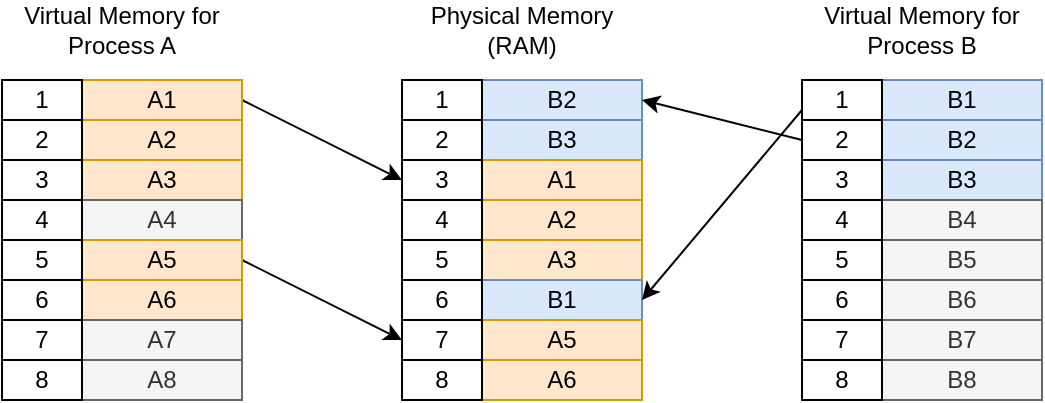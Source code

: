 <mxfile version="16.5.2" type="google" pages="5"><diagram id="QG59ORGeZ85cwyC5iIe1" name="Page-1"><mxGraphModel dx="791" dy="471" grid="1" gridSize="10" guides="1" tooltips="1" connect="1" arrows="1" fold="1" page="1" pageScale="1" pageWidth="850" pageHeight="1100" math="0" shadow="0"><root><mxCell id="0"/><mxCell id="1" parent="0"/><mxCell id="GPKtPYtoSumuIdYyrz2S-5" value="" style="group;fillColor=#ffe6cc;strokeColor=#d79b00;container=0;" parent="1" vertex="1" connectable="0"><mxGeometry x="200" y="120" width="120" height="20" as="geometry"/></mxCell><mxCell id="GPKtPYtoSumuIdYyrz2S-6" value="" style="group;fillColor=#ffe6cc;strokeColor=#d79b00;container=0;" parent="1" vertex="1" connectable="0"><mxGeometry x="200" y="140" width="120" height="20" as="geometry"/></mxCell><mxCell id="GPKtPYtoSumuIdYyrz2S-9" value="" style="group;fillColor=#ffe6cc;strokeColor=#d79b00;container=0;" parent="1" vertex="1" connectable="0"><mxGeometry x="200" y="160" width="120" height="20" as="geometry"/></mxCell><mxCell id="GPKtPYtoSumuIdYyrz2S-12" value="" style="group;fillColor=#ffe6cc;strokeColor=#d79b00;container=0;" parent="1" vertex="1" connectable="0"><mxGeometry x="200" y="180" width="120" height="20" as="geometry"/></mxCell><mxCell id="GPKtPYtoSumuIdYyrz2S-15" value="" style="group;fillColor=#ffe6cc;strokeColor=#d79b00;container=0;" parent="1" vertex="1" connectable="0"><mxGeometry x="200" y="200" width="120" height="20" as="geometry"/></mxCell><mxCell id="GPKtPYtoSumuIdYyrz2S-18" value="" style="group;fillColor=#ffe6cc;strokeColor=#d79b00;container=0;" parent="1" vertex="1" connectable="0"><mxGeometry x="200" y="220" width="120" height="20" as="geometry"/></mxCell><mxCell id="GPKtPYtoSumuIdYyrz2S-21" value="" style="group;fillColor=#ffe6cc;strokeColor=#d79b00;container=0;" parent="1" vertex="1" connectable="0"><mxGeometry x="200" y="240" width="120" height="20" as="geometry"/></mxCell><mxCell id="GPKtPYtoSumuIdYyrz2S-24" value="8" style="group;fillColor=#ffe6cc;strokeColor=#d79b00;container=0;" parent="1" vertex="1" connectable="0"><mxGeometry x="200" y="260" width="120" height="20" as="geometry"/></mxCell><mxCell id="GPKtPYtoSumuIdYyrz2S-51" value="" style="group;fillColor=#dae8fc;strokeColor=#6c8ebf;container=0;" parent="1" vertex="1" connectable="0"><mxGeometry x="600" y="120" width="120" height="20" as="geometry"/></mxCell><mxCell id="GPKtPYtoSumuIdYyrz2S-54" value="" style="group;fillColor=#dae8fc;strokeColor=#6c8ebf;container=0;" parent="1" vertex="1" connectable="0"><mxGeometry x="600" y="140" width="120" height="20" as="geometry"/></mxCell><mxCell id="GPKtPYtoSumuIdYyrz2S-57" value="" style="group;fillColor=#dae8fc;strokeColor=#6c8ebf;container=0;" parent="1" vertex="1" connectable="0"><mxGeometry x="600" y="160" width="120" height="20" as="geometry"/></mxCell><mxCell id="GPKtPYtoSumuIdYyrz2S-60" value="" style="group;fillColor=#dae8fc;strokeColor=#6c8ebf;container=0;" parent="1" vertex="1" connectable="0"><mxGeometry x="600" y="180" width="120" height="20" as="geometry"/></mxCell><mxCell id="GPKtPYtoSumuIdYyrz2S-63" value="" style="group;fillColor=#dae8fc;strokeColor=#6c8ebf;container=0;" parent="1" vertex="1" connectable="0"><mxGeometry x="600" y="200" width="120" height="20" as="geometry"/></mxCell><mxCell id="GPKtPYtoSumuIdYyrz2S-66" value="" style="group;fillColor=#dae8fc;strokeColor=#6c8ebf;container=0;" parent="1" vertex="1" connectable="0"><mxGeometry x="600" y="220" width="120" height="20" as="geometry"/></mxCell><mxCell id="GPKtPYtoSumuIdYyrz2S-69" value="" style="group;fillColor=#dae8fc;strokeColor=#6c8ebf;container=0;" parent="1" vertex="1" connectable="0"><mxGeometry x="600" y="240" width="120" height="20" as="geometry"/></mxCell><mxCell id="GPKtPYtoSumuIdYyrz2S-72" value="8" style="group;fillColor=#dae8fc;strokeColor=#6c8ebf;container=0;" parent="1" vertex="1" connectable="0"><mxGeometry x="600" y="260" width="120" height="20" as="geometry"/></mxCell><mxCell id="GPKtPYtoSumuIdYyrz2S-197" value="" style="group" parent="1" vertex="1" connectable="0"><mxGeometry x="400" y="120" width="120" height="20" as="geometry"/></mxCell><mxCell id="GPKtPYtoSumuIdYyrz2S-198" value="B2" style="rounded=0;whiteSpace=wrap;html=1;fillColor=#dae8fc;strokeColor=#6c8ebf;" parent="GPKtPYtoSumuIdYyrz2S-197" vertex="1"><mxGeometry x="40" width="80" height="20" as="geometry"/></mxCell><mxCell id="GPKtPYtoSumuIdYyrz2S-199" value="1" style="rounded=0;whiteSpace=wrap;html=1;" parent="GPKtPYtoSumuIdYyrz2S-197" vertex="1"><mxGeometry width="40" height="20" as="geometry"/></mxCell><mxCell id="GPKtPYtoSumuIdYyrz2S-200" value="" style="group" parent="1" vertex="1" connectable="0"><mxGeometry x="400" y="140" width="120" height="20" as="geometry"/></mxCell><mxCell id="GPKtPYtoSumuIdYyrz2S-201" value="B3" style="rounded=0;whiteSpace=wrap;html=1;fillColor=#dae8fc;strokeColor=#6c8ebf;" parent="GPKtPYtoSumuIdYyrz2S-200" vertex="1"><mxGeometry x="40" width="80" height="20" as="geometry"/></mxCell><mxCell id="GPKtPYtoSumuIdYyrz2S-202" value="2" style="rounded=0;whiteSpace=wrap;html=1;" parent="GPKtPYtoSumuIdYyrz2S-200" vertex="1"><mxGeometry width="40" height="20" as="geometry"/></mxCell><mxCell id="GPKtPYtoSumuIdYyrz2S-203" value="" style="group;fillColor=#ffe6cc;strokeColor=#d79b00;" parent="1" vertex="1" connectable="0"><mxGeometry x="400" y="160" width="120" height="20" as="geometry"/></mxCell><mxCell id="GPKtPYtoSumuIdYyrz2S-204" value="A1" style="rounded=0;whiteSpace=wrap;html=1;fillColor=#ffe6cc;strokeColor=#d79b00;" parent="GPKtPYtoSumuIdYyrz2S-203" vertex="1"><mxGeometry x="40" width="80" height="20" as="geometry"/></mxCell><mxCell id="GPKtPYtoSumuIdYyrz2S-205" value="3" style="rounded=0;whiteSpace=wrap;html=1;" parent="GPKtPYtoSumuIdYyrz2S-203" vertex="1"><mxGeometry width="40" height="20" as="geometry"/></mxCell><mxCell id="GPKtPYtoSumuIdYyrz2S-206" value="" style="group" parent="1" vertex="1" connectable="0"><mxGeometry x="400" y="180" width="120" height="20" as="geometry"/></mxCell><mxCell id="GPKtPYtoSumuIdYyrz2S-207" value="A2" style="rounded=0;whiteSpace=wrap;html=1;fillColor=#ffe6cc;strokeColor=#d79b00;" parent="GPKtPYtoSumuIdYyrz2S-206" vertex="1"><mxGeometry x="40" width="80" height="20" as="geometry"/></mxCell><mxCell id="GPKtPYtoSumuIdYyrz2S-208" value="4" style="rounded=0;whiteSpace=wrap;html=1;" parent="GPKtPYtoSumuIdYyrz2S-206" vertex="1"><mxGeometry width="40" height="20" as="geometry"/></mxCell><mxCell id="GPKtPYtoSumuIdYyrz2S-209" value="" style="group" parent="1" vertex="1" connectable="0"><mxGeometry x="400" y="200" width="120" height="20" as="geometry"/></mxCell><mxCell id="GPKtPYtoSumuIdYyrz2S-210" value="A3" style="rounded=0;whiteSpace=wrap;html=1;fillColor=#ffe6cc;strokeColor=#d79b00;" parent="GPKtPYtoSumuIdYyrz2S-209" vertex="1"><mxGeometry x="40" width="80" height="20" as="geometry"/></mxCell><mxCell id="GPKtPYtoSumuIdYyrz2S-211" value="5" style="rounded=0;whiteSpace=wrap;html=1;" parent="GPKtPYtoSumuIdYyrz2S-209" vertex="1"><mxGeometry width="40" height="20" as="geometry"/></mxCell><mxCell id="GPKtPYtoSumuIdYyrz2S-212" value="" style="group" parent="1" vertex="1" connectable="0"><mxGeometry x="400" y="220" width="120" height="20" as="geometry"/></mxCell><mxCell id="GPKtPYtoSumuIdYyrz2S-213" value="B1" style="rounded=0;whiteSpace=wrap;html=1;fillColor=#dae8fc;strokeColor=#6c8ebf;" parent="GPKtPYtoSumuIdYyrz2S-212" vertex="1"><mxGeometry x="40" width="80" height="20" as="geometry"/></mxCell><mxCell id="GPKtPYtoSumuIdYyrz2S-214" value="6" style="rounded=0;whiteSpace=wrap;html=1;" parent="GPKtPYtoSumuIdYyrz2S-212" vertex="1"><mxGeometry width="40" height="20" as="geometry"/></mxCell><mxCell id="GPKtPYtoSumuIdYyrz2S-215" value="" style="group" parent="1" vertex="1" connectable="0"><mxGeometry x="400" y="240" width="120" height="20" as="geometry"/></mxCell><mxCell id="GPKtPYtoSumuIdYyrz2S-216" value="A5" style="rounded=0;whiteSpace=wrap;html=1;fillColor=#ffe6cc;strokeColor=#d79b00;" parent="GPKtPYtoSumuIdYyrz2S-215" vertex="1"><mxGeometry x="40" width="80" height="20" as="geometry"/></mxCell><mxCell id="GPKtPYtoSumuIdYyrz2S-217" value="7" style="rounded=0;whiteSpace=wrap;html=1;" parent="GPKtPYtoSumuIdYyrz2S-215" vertex="1"><mxGeometry width="40" height="20" as="geometry"/></mxCell><mxCell id="GPKtPYtoSumuIdYyrz2S-218" value="8" style="group" parent="1" vertex="1" connectable="0"><mxGeometry x="400" y="260" width="120" height="20" as="geometry"/></mxCell><mxCell id="GPKtPYtoSumuIdYyrz2S-219" value="A6" style="rounded=0;whiteSpace=wrap;html=1;fillColor=#ffe6cc;strokeColor=#d79b00;" parent="GPKtPYtoSumuIdYyrz2S-218" vertex="1"><mxGeometry x="40" width="80" height="20" as="geometry"/></mxCell><mxCell id="GPKtPYtoSumuIdYyrz2S-220" value="8" style="rounded=0;whiteSpace=wrap;html=1;" parent="GPKtPYtoSumuIdYyrz2S-218" vertex="1"><mxGeometry width="40" height="20" as="geometry"/></mxCell><mxCell id="GPKtPYtoSumuIdYyrz2S-250" value="Virtual Memory for Process A" style="text;html=1;strokeColor=none;fillColor=none;align=center;verticalAlign=middle;whiteSpace=wrap;rounded=0;" parent="1" vertex="1"><mxGeometry x="200" y="80" width="120" height="30" as="geometry"/></mxCell><mxCell id="GPKtPYtoSumuIdYyrz2S-251" value="Virtual Memory for Process B" style="text;html=1;strokeColor=none;fillColor=none;align=center;verticalAlign=middle;whiteSpace=wrap;rounded=0;" parent="1" vertex="1"><mxGeometry x="600" y="80" width="120" height="30" as="geometry"/></mxCell><mxCell id="GPKtPYtoSumuIdYyrz2S-252" value="Physical Memory&lt;br&gt;(RAM)" style="text;html=1;strokeColor=none;fillColor=none;align=center;verticalAlign=middle;whiteSpace=wrap;rounded=0;" parent="1" vertex="1"><mxGeometry x="400" y="80" width="120" height="30" as="geometry"/></mxCell><mxCell id="GPKtPYtoSumuIdYyrz2S-253" style="edgeStyle=none;rounded=0;orthogonalLoop=1;jettySize=auto;html=1;exitX=1;exitY=0.5;exitDx=0;exitDy=0;entryX=0;entryY=0.5;entryDx=0;entryDy=0;" parent="1" source="GPKtPYtoSumuIdYyrz2S-1" target="GPKtPYtoSumuIdYyrz2S-205" edge="1"><mxGeometry relative="1" as="geometry"/></mxCell><mxCell id="GPKtPYtoSumuIdYyrz2S-254" style="edgeStyle=none;rounded=0;orthogonalLoop=1;jettySize=auto;html=1;exitX=1;exitY=0.5;exitDx=0;exitDy=0;entryX=0;entryY=0.5;entryDx=0;entryDy=0;" parent="1" source="GPKtPYtoSumuIdYyrz2S-16" target="GPKtPYtoSumuIdYyrz2S-217" edge="1"><mxGeometry relative="1" as="geometry"/></mxCell><mxCell id="GPKtPYtoSumuIdYyrz2S-255" style="edgeStyle=none;rounded=0;orthogonalLoop=1;jettySize=auto;html=1;exitX=0;exitY=0.75;exitDx=0;exitDy=0;" parent="1" source="GPKtPYtoSumuIdYyrz2S-53" edge="1"><mxGeometry relative="1" as="geometry"><mxPoint x="520" y="230" as="targetPoint"/></mxGeometry></mxCell><mxCell id="GPKtPYtoSumuIdYyrz2S-256" style="edgeStyle=none;rounded=0;orthogonalLoop=1;jettySize=auto;html=1;exitX=0;exitY=0.5;exitDx=0;exitDy=0;entryX=1;entryY=0.5;entryDx=0;entryDy=0;" parent="1" source="GPKtPYtoSumuIdYyrz2S-56" target="GPKtPYtoSumuIdYyrz2S-198" edge="1"><mxGeometry relative="1" as="geometry"/></mxCell><mxCell id="GPKtPYtoSumuIdYyrz2S-1" value="A1" style="rounded=0;whiteSpace=wrap;html=1;fillColor=#ffe6cc;strokeColor=#d79b00;container=0;" parent="1" vertex="1"><mxGeometry x="240" y="120" width="80" height="20" as="geometry"/></mxCell><mxCell id="GPKtPYtoSumuIdYyrz2S-2" value="1" style="rounded=0;whiteSpace=wrap;html=1;container=0;" parent="1" vertex="1"><mxGeometry x="200" y="120" width="40" height="20" as="geometry"/></mxCell><mxCell id="GPKtPYtoSumuIdYyrz2S-7" value="A2" style="rounded=0;whiteSpace=wrap;html=1;fillColor=#ffe6cc;strokeColor=#d79b00;container=0;" parent="1" vertex="1"><mxGeometry x="240" y="140" width="80" height="20" as="geometry"/></mxCell><mxCell id="GPKtPYtoSumuIdYyrz2S-8" value="2" style="rounded=0;whiteSpace=wrap;html=1;container=0;" parent="1" vertex="1"><mxGeometry x="200" y="140" width="40" height="20" as="geometry"/></mxCell><mxCell id="GPKtPYtoSumuIdYyrz2S-10" value="A3" style="rounded=0;whiteSpace=wrap;html=1;fillColor=#ffe6cc;strokeColor=#d79b00;container=0;" parent="1" vertex="1"><mxGeometry x="240" y="160" width="80" height="20" as="geometry"/></mxCell><mxCell id="GPKtPYtoSumuIdYyrz2S-11" value="3" style="rounded=0;whiteSpace=wrap;html=1;container=0;" parent="1" vertex="1"><mxGeometry x="200" y="160" width="40" height="20" as="geometry"/></mxCell><mxCell id="GPKtPYtoSumuIdYyrz2S-13" value="A4" style="rounded=0;whiteSpace=wrap;html=1;fillColor=#f5f5f5;strokeColor=#666666;container=0;fontColor=#333333;" parent="1" vertex="1"><mxGeometry x="240" y="180" width="80" height="20" as="geometry"/></mxCell><mxCell id="GPKtPYtoSumuIdYyrz2S-14" value="4" style="rounded=0;whiteSpace=wrap;html=1;container=0;" parent="1" vertex="1"><mxGeometry x="200" y="180" width="40" height="20" as="geometry"/></mxCell><mxCell id="GPKtPYtoSumuIdYyrz2S-16" value="A5" style="rounded=0;whiteSpace=wrap;html=1;fillColor=#ffe6cc;strokeColor=#d79b00;container=0;" parent="1" vertex="1"><mxGeometry x="240" y="200" width="80" height="20" as="geometry"/></mxCell><mxCell id="GPKtPYtoSumuIdYyrz2S-17" value="5" style="rounded=0;whiteSpace=wrap;html=1;container=0;" parent="1" vertex="1"><mxGeometry x="200" y="200" width="40" height="20" as="geometry"/></mxCell><mxCell id="GPKtPYtoSumuIdYyrz2S-19" value="A6" style="rounded=0;whiteSpace=wrap;html=1;fillColor=#ffe6cc;strokeColor=#d79b00;container=0;" parent="1" vertex="1"><mxGeometry x="240" y="220" width="80" height="20" as="geometry"/></mxCell><mxCell id="GPKtPYtoSumuIdYyrz2S-20" value="6" style="rounded=0;whiteSpace=wrap;html=1;container=0;" parent="1" vertex="1"><mxGeometry x="200" y="220" width="40" height="20" as="geometry"/></mxCell><mxCell id="GPKtPYtoSumuIdYyrz2S-22" value="A7" style="rounded=0;whiteSpace=wrap;html=1;fillColor=#f5f5f5;strokeColor=#666666;container=0;fontColor=#333333;" parent="1" vertex="1"><mxGeometry x="240" y="240" width="80" height="20" as="geometry"/></mxCell><mxCell id="GPKtPYtoSumuIdYyrz2S-23" value="7" style="rounded=0;whiteSpace=wrap;html=1;container=0;" parent="1" vertex="1"><mxGeometry x="200" y="240" width="40" height="20" as="geometry"/></mxCell><mxCell id="GPKtPYtoSumuIdYyrz2S-25" value="A8" style="rounded=0;whiteSpace=wrap;html=1;fillColor=#f5f5f5;strokeColor=#666666;container=0;fontColor=#333333;" parent="1" vertex="1"><mxGeometry x="240" y="260" width="80" height="20" as="geometry"/></mxCell><mxCell id="GPKtPYtoSumuIdYyrz2S-26" value="8" style="rounded=0;whiteSpace=wrap;html=1;container=0;" parent="1" vertex="1"><mxGeometry x="200" y="260" width="40" height="20" as="geometry"/></mxCell><mxCell id="GPKtPYtoSumuIdYyrz2S-52" value="B1" style="rounded=0;whiteSpace=wrap;html=1;fillColor=#dae8fc;strokeColor=#6c8ebf;container=0;" parent="1" vertex="1"><mxGeometry x="640" y="120" width="80" height="20" as="geometry"/></mxCell><mxCell id="GPKtPYtoSumuIdYyrz2S-53" value="1" style="rounded=0;whiteSpace=wrap;html=1;container=0;" parent="1" vertex="1"><mxGeometry x="600" y="120" width="40" height="20" as="geometry"/></mxCell><mxCell id="GPKtPYtoSumuIdYyrz2S-55" value="B2" style="rounded=0;whiteSpace=wrap;html=1;fillColor=#dae8fc;strokeColor=#6c8ebf;container=0;" parent="1" vertex="1"><mxGeometry x="640" y="140" width="80" height="20" as="geometry"/></mxCell><mxCell id="GPKtPYtoSumuIdYyrz2S-56" value="2" style="rounded=0;whiteSpace=wrap;html=1;container=0;" parent="1" vertex="1"><mxGeometry x="600" y="140" width="40" height="20" as="geometry"/></mxCell><mxCell id="GPKtPYtoSumuIdYyrz2S-58" value="B3" style="rounded=0;whiteSpace=wrap;html=1;fillColor=#dae8fc;strokeColor=#6c8ebf;container=0;" parent="1" vertex="1"><mxGeometry x="640" y="160" width="80" height="20" as="geometry"/></mxCell><mxCell id="GPKtPYtoSumuIdYyrz2S-59" value="3" style="rounded=0;whiteSpace=wrap;html=1;container=0;" parent="1" vertex="1"><mxGeometry x="600" y="160" width="40" height="20" as="geometry"/></mxCell><mxCell id="GPKtPYtoSumuIdYyrz2S-61" value="B4" style="rounded=0;whiteSpace=wrap;html=1;fillColor=#f5f5f5;strokeColor=#666666;container=0;fontColor=#333333;" parent="1" vertex="1"><mxGeometry x="640" y="180" width="80" height="20" as="geometry"/></mxCell><mxCell id="GPKtPYtoSumuIdYyrz2S-62" value="4" style="rounded=0;whiteSpace=wrap;html=1;container=0;" parent="1" vertex="1"><mxGeometry x="600" y="180" width="40" height="20" as="geometry"/></mxCell><mxCell id="GPKtPYtoSumuIdYyrz2S-64" value="B5" style="rounded=0;whiteSpace=wrap;html=1;fillColor=#f5f5f5;strokeColor=#666666;container=0;fontColor=#333333;" parent="1" vertex="1"><mxGeometry x="640" y="200" width="80" height="20" as="geometry"/></mxCell><mxCell id="GPKtPYtoSumuIdYyrz2S-65" value="5" style="rounded=0;whiteSpace=wrap;html=1;container=0;" parent="1" vertex="1"><mxGeometry x="600" y="200" width="40" height="20" as="geometry"/></mxCell><mxCell id="GPKtPYtoSumuIdYyrz2S-67" value="B6" style="rounded=0;whiteSpace=wrap;html=1;fillColor=#f5f5f5;strokeColor=#666666;container=0;fontColor=#333333;" parent="1" vertex="1"><mxGeometry x="640" y="220" width="80" height="20" as="geometry"/></mxCell><mxCell id="GPKtPYtoSumuIdYyrz2S-68" value="6" style="rounded=0;whiteSpace=wrap;html=1;container=0;" parent="1" vertex="1"><mxGeometry x="600" y="220" width="40" height="20" as="geometry"/></mxCell><mxCell id="GPKtPYtoSumuIdYyrz2S-70" value="B7" style="rounded=0;whiteSpace=wrap;html=1;fillColor=#f5f5f5;strokeColor=#666666;container=0;fontColor=#333333;" parent="1" vertex="1"><mxGeometry x="640" y="240" width="80" height="20" as="geometry"/></mxCell><mxCell id="GPKtPYtoSumuIdYyrz2S-71" value="7" style="rounded=0;whiteSpace=wrap;html=1;container=0;" parent="1" vertex="1"><mxGeometry x="600" y="240" width="40" height="20" as="geometry"/></mxCell><mxCell id="GPKtPYtoSumuIdYyrz2S-73" value="B8" style="rounded=0;whiteSpace=wrap;html=1;fillColor=#f5f5f5;strokeColor=#666666;container=0;fontColor=#333333;" parent="1" vertex="1"><mxGeometry x="640" y="260" width="80" height="20" as="geometry"/></mxCell><mxCell id="GPKtPYtoSumuIdYyrz2S-74" value="8" style="rounded=0;whiteSpace=wrap;html=1;container=0;" parent="1" vertex="1"><mxGeometry x="600" y="260" width="40" height="20" as="geometry"/></mxCell></root></mxGraphModel></diagram><diagram id="rk3f8HkD7H80Su0g2rB1" name="Page-2"><mxGraphModel dx="1384" dy="825" grid="1" gridSize="10" guides="1" tooltips="1" connect="1" arrows="1" fold="1" page="1" pageScale="1" pageWidth="850" pageHeight="1100" math="0" shadow="0"><root><mxCell id="CThB3ZlJSc_ccYtDOq5D-0"/><mxCell id="CThB3ZlJSc_ccYtDOq5D-1" parent="CThB3ZlJSc_ccYtDOq5D-0"/><mxCell id="U-NBATItO0r8N1v3q4Gp-79" value="" style="sketch=0;pointerEvents=1;shadow=0;dashed=0;html=1;strokeColor=none;fillColor=#505050;labelPosition=center;verticalLabelPosition=bottom;verticalAlign=top;outlineConnect=0;align=center;shape=mxgraph.office.devices.hard_disk;" vertex="1" parent="CThB3ZlJSc_ccYtDOq5D-1"><mxGeometry x="425" y="370" width="77.04" height="104" as="geometry"/></mxCell><mxCell id="U-NBATItO0r8N1v3q4Gp-80" value="" style="group;fillColor=#ffe6cc;strokeColor=#d79b00;container=0;" vertex="1" connectable="0" parent="CThB3ZlJSc_ccYtDOq5D-1"><mxGeometry x="200" y="160" width="120" height="20" as="geometry"/></mxCell><mxCell id="U-NBATItO0r8N1v3q4Gp-81" value="" style="group;fillColor=#ffe6cc;strokeColor=#d79b00;container=0;" vertex="1" connectable="0" parent="CThB3ZlJSc_ccYtDOq5D-1"><mxGeometry x="200" y="180" width="120" height="20" as="geometry"/></mxCell><mxCell id="U-NBATItO0r8N1v3q4Gp-82" value="" style="group;fillColor=#ffe6cc;strokeColor=#d79b00;container=0;" vertex="1" connectable="0" parent="CThB3ZlJSc_ccYtDOq5D-1"><mxGeometry x="200" y="200" width="120" height="20" as="geometry"/></mxCell><mxCell id="U-NBATItO0r8N1v3q4Gp-83" value="" style="group;fillColor=#ffe6cc;strokeColor=#d79b00;container=0;" vertex="1" connectable="0" parent="CThB3ZlJSc_ccYtDOq5D-1"><mxGeometry x="200" y="220" width="120" height="20" as="geometry"/></mxCell><mxCell id="U-NBATItO0r8N1v3q4Gp-84" value="" style="group;fillColor=#ffe6cc;strokeColor=#d79b00;container=0;" vertex="1" connectable="0" parent="CThB3ZlJSc_ccYtDOq5D-1"><mxGeometry x="200" y="240" width="120" height="20" as="geometry"/></mxCell><mxCell id="U-NBATItO0r8N1v3q4Gp-85" value="" style="group;fillColor=#ffe6cc;strokeColor=#d79b00;container=0;" vertex="1" connectable="0" parent="CThB3ZlJSc_ccYtDOq5D-1"><mxGeometry x="200" y="260" width="120" height="20" as="geometry"/></mxCell><mxCell id="U-NBATItO0r8N1v3q4Gp-86" value="" style="group;fillColor=#ffe6cc;strokeColor=#d79b00;container=0;" vertex="1" connectable="0" parent="CThB3ZlJSc_ccYtDOq5D-1"><mxGeometry x="200" y="280" width="120" height="20" as="geometry"/></mxCell><mxCell id="U-NBATItO0r8N1v3q4Gp-87" value="8" style="group;fillColor=#ffe6cc;strokeColor=#d79b00;container=0;" vertex="1" connectable="0" parent="CThB3ZlJSc_ccYtDOq5D-1"><mxGeometry x="200" y="300" width="120" height="20" as="geometry"/></mxCell><mxCell id="U-NBATItO0r8N1v3q4Gp-88" value="" style="group;fillColor=#dae8fc;strokeColor=#6c8ebf;container=0;" vertex="1" connectable="0" parent="CThB3ZlJSc_ccYtDOq5D-1"><mxGeometry x="600" y="160" width="120" height="20" as="geometry"/></mxCell><mxCell id="U-NBATItO0r8N1v3q4Gp-89" value="" style="group;fillColor=#dae8fc;strokeColor=#6c8ebf;container=0;" vertex="1" connectable="0" parent="CThB3ZlJSc_ccYtDOq5D-1"><mxGeometry x="600" y="180" width="120" height="20" as="geometry"/></mxCell><mxCell id="U-NBATItO0r8N1v3q4Gp-90" value="" style="group;fillColor=#dae8fc;strokeColor=#6c8ebf;container=0;" vertex="1" connectable="0" parent="CThB3ZlJSc_ccYtDOq5D-1"><mxGeometry x="600" y="200" width="120" height="20" as="geometry"/></mxCell><mxCell id="U-NBATItO0r8N1v3q4Gp-91" value="" style="group;fillColor=#dae8fc;strokeColor=#6c8ebf;container=0;" vertex="1" connectable="0" parent="CThB3ZlJSc_ccYtDOq5D-1"><mxGeometry x="600" y="220" width="120" height="20" as="geometry"/></mxCell><mxCell id="U-NBATItO0r8N1v3q4Gp-92" value="" style="group;fillColor=#dae8fc;strokeColor=#6c8ebf;container=0;" vertex="1" connectable="0" parent="CThB3ZlJSc_ccYtDOq5D-1"><mxGeometry x="600" y="240" width="120" height="20" as="geometry"/></mxCell><mxCell id="U-NBATItO0r8N1v3q4Gp-93" value="" style="group;fillColor=#dae8fc;strokeColor=#6c8ebf;container=0;" vertex="1" connectable="0" parent="CThB3ZlJSc_ccYtDOq5D-1"><mxGeometry x="600" y="260" width="120" height="20" as="geometry"/></mxCell><mxCell id="U-NBATItO0r8N1v3q4Gp-94" value="" style="group;fillColor=#dae8fc;strokeColor=#6c8ebf;container=0;" vertex="1" connectable="0" parent="CThB3ZlJSc_ccYtDOq5D-1"><mxGeometry x="600" y="280" width="120" height="20" as="geometry"/></mxCell><mxCell id="U-NBATItO0r8N1v3q4Gp-95" value="8" style="group;fillColor=#dae8fc;strokeColor=#6c8ebf;container=0;" vertex="1" connectable="0" parent="CThB3ZlJSc_ccYtDOq5D-1"><mxGeometry x="600" y="300" width="120" height="20" as="geometry"/></mxCell><mxCell id="U-NBATItO0r8N1v3q4Gp-96" value="" style="group" vertex="1" connectable="0" parent="CThB3ZlJSc_ccYtDOq5D-1"><mxGeometry x="400" y="160" width="120" height="20" as="geometry"/></mxCell><mxCell id="U-NBATItO0r8N1v3q4Gp-97" value="B2" style="rounded=0;whiteSpace=wrap;html=1;fillColor=#dae8fc;strokeColor=#6c8ebf;" vertex="1" parent="U-NBATItO0r8N1v3q4Gp-96"><mxGeometry x="40" width="80" height="20" as="geometry"/></mxCell><mxCell id="U-NBATItO0r8N1v3q4Gp-98" value="1" style="rounded=0;whiteSpace=wrap;html=1;" vertex="1" parent="U-NBATItO0r8N1v3q4Gp-96"><mxGeometry width="40" height="20" as="geometry"/></mxCell><mxCell id="U-NBATItO0r8N1v3q4Gp-99" value="" style="group" vertex="1" connectable="0" parent="CThB3ZlJSc_ccYtDOq5D-1"><mxGeometry x="400" y="180" width="120" height="20" as="geometry"/></mxCell><mxCell id="U-NBATItO0r8N1v3q4Gp-100" value="B3" style="rounded=0;whiteSpace=wrap;html=1;fillColor=#dae8fc;strokeColor=#6c8ebf;" vertex="1" parent="U-NBATItO0r8N1v3q4Gp-99"><mxGeometry x="40" width="80" height="20" as="geometry"/></mxCell><mxCell id="U-NBATItO0r8N1v3q4Gp-101" value="2" style="rounded=0;whiteSpace=wrap;html=1;" vertex="1" parent="U-NBATItO0r8N1v3q4Gp-99"><mxGeometry width="40" height="20" as="geometry"/></mxCell><mxCell id="U-NBATItO0r8N1v3q4Gp-102" value="" style="group;fillColor=#ffe6cc;strokeColor=#d79b00;" vertex="1" connectable="0" parent="CThB3ZlJSc_ccYtDOq5D-1"><mxGeometry x="400" y="200" width="120" height="20" as="geometry"/></mxCell><mxCell id="U-NBATItO0r8N1v3q4Gp-103" value="A1" style="rounded=0;whiteSpace=wrap;html=1;fillColor=#ffe6cc;strokeColor=#d79b00;" vertex="1" parent="U-NBATItO0r8N1v3q4Gp-102"><mxGeometry x="40" width="80" height="20" as="geometry"/></mxCell><mxCell id="U-NBATItO0r8N1v3q4Gp-104" value="3" style="rounded=0;whiteSpace=wrap;html=1;" vertex="1" parent="U-NBATItO0r8N1v3q4Gp-102"><mxGeometry width="40" height="20" as="geometry"/></mxCell><mxCell id="U-NBATItO0r8N1v3q4Gp-105" value="" style="group" vertex="1" connectable="0" parent="CThB3ZlJSc_ccYtDOq5D-1"><mxGeometry x="400" y="220" width="120" height="20" as="geometry"/></mxCell><mxCell id="U-NBATItO0r8N1v3q4Gp-106" value="A2" style="rounded=0;whiteSpace=wrap;html=1;fillColor=#ffe6cc;strokeColor=#d79b00;" vertex="1" parent="U-NBATItO0r8N1v3q4Gp-105"><mxGeometry x="40" width="80" height="20" as="geometry"/></mxCell><mxCell id="U-NBATItO0r8N1v3q4Gp-107" value="4" style="rounded=0;whiteSpace=wrap;html=1;" vertex="1" parent="U-NBATItO0r8N1v3q4Gp-105"><mxGeometry width="40" height="20" as="geometry"/></mxCell><mxCell id="U-NBATItO0r8N1v3q4Gp-108" value="" style="group" vertex="1" connectable="0" parent="CThB3ZlJSc_ccYtDOq5D-1"><mxGeometry x="400" y="240" width="120" height="20" as="geometry"/></mxCell><mxCell id="U-NBATItO0r8N1v3q4Gp-109" value="A3" style="rounded=0;whiteSpace=wrap;html=1;fillColor=#ffe6cc;strokeColor=#d79b00;" vertex="1" parent="U-NBATItO0r8N1v3q4Gp-108"><mxGeometry x="40" width="80" height="20" as="geometry"/></mxCell><mxCell id="U-NBATItO0r8N1v3q4Gp-110" value="5" style="rounded=0;whiteSpace=wrap;html=1;" vertex="1" parent="U-NBATItO0r8N1v3q4Gp-108"><mxGeometry width="40" height="20" as="geometry"/></mxCell><mxCell id="U-NBATItO0r8N1v3q4Gp-111" value="" style="group" vertex="1" connectable="0" parent="CThB3ZlJSc_ccYtDOq5D-1"><mxGeometry x="400" y="260" width="120" height="20" as="geometry"/></mxCell><mxCell id="U-NBATItO0r8N1v3q4Gp-112" value="B1" style="rounded=0;whiteSpace=wrap;html=1;fillColor=#dae8fc;strokeColor=#6c8ebf;" vertex="1" parent="U-NBATItO0r8N1v3q4Gp-111"><mxGeometry x="40" width="80" height="20" as="geometry"/></mxCell><mxCell id="U-NBATItO0r8N1v3q4Gp-113" value="6" style="rounded=0;whiteSpace=wrap;html=1;" vertex="1" parent="U-NBATItO0r8N1v3q4Gp-111"><mxGeometry width="40" height="20" as="geometry"/></mxCell><mxCell id="U-NBATItO0r8N1v3q4Gp-114" value="" style="group" vertex="1" connectable="0" parent="CThB3ZlJSc_ccYtDOq5D-1"><mxGeometry x="400" y="280" width="120" height="20" as="geometry"/></mxCell><mxCell id="U-NBATItO0r8N1v3q4Gp-115" value="A5" style="rounded=0;whiteSpace=wrap;html=1;fillColor=#ffe6cc;strokeColor=#d79b00;" vertex="1" parent="U-NBATItO0r8N1v3q4Gp-114"><mxGeometry x="40" width="80" height="20" as="geometry"/></mxCell><mxCell id="U-NBATItO0r8N1v3q4Gp-116" value="7" style="rounded=0;whiteSpace=wrap;html=1;" vertex="1" parent="U-NBATItO0r8N1v3q4Gp-114"><mxGeometry width="40" height="20" as="geometry"/></mxCell><mxCell id="U-NBATItO0r8N1v3q4Gp-117" value="8" style="group" vertex="1" connectable="0" parent="CThB3ZlJSc_ccYtDOq5D-1"><mxGeometry x="400" y="300" width="120" height="20" as="geometry"/></mxCell><mxCell id="U-NBATItO0r8N1v3q4Gp-118" value="A6" style="rounded=0;whiteSpace=wrap;html=1;fillColor=#ffe6cc;strokeColor=#d79b00;" vertex="1" parent="U-NBATItO0r8N1v3q4Gp-117"><mxGeometry x="40" width="80" height="20" as="geometry"/></mxCell><mxCell id="U-NBATItO0r8N1v3q4Gp-119" value="8" style="rounded=0;whiteSpace=wrap;html=1;" vertex="1" parent="U-NBATItO0r8N1v3q4Gp-117"><mxGeometry width="40" height="20" as="geometry"/></mxCell><mxCell id="U-NBATItO0r8N1v3q4Gp-120" value="Virtual Memory for Process A" style="text;html=1;strokeColor=none;fillColor=none;align=center;verticalAlign=middle;whiteSpace=wrap;rounded=0;" vertex="1" parent="CThB3ZlJSc_ccYtDOq5D-1"><mxGeometry x="200" y="120" width="120" height="30" as="geometry"/></mxCell><mxCell id="U-NBATItO0r8N1v3q4Gp-121" value="Virtual Memory for Process B" style="text;html=1;strokeColor=none;fillColor=none;align=center;verticalAlign=middle;whiteSpace=wrap;rounded=0;" vertex="1" parent="CThB3ZlJSc_ccYtDOq5D-1"><mxGeometry x="600" y="120" width="120" height="30" as="geometry"/></mxCell><mxCell id="U-NBATItO0r8N1v3q4Gp-122" value="Physical Memory&lt;br&gt;(RAM)" style="text;html=1;strokeColor=none;fillColor=none;align=center;verticalAlign=middle;whiteSpace=wrap;rounded=0;" vertex="1" parent="CThB3ZlJSc_ccYtDOq5D-1"><mxGeometry x="400" y="120" width="120" height="30" as="geometry"/></mxCell><mxCell id="U-NBATItO0r8N1v3q4Gp-123" style="edgeStyle=none;rounded=0;orthogonalLoop=1;jettySize=auto;html=1;exitX=1;exitY=0.5;exitDx=0;exitDy=0;entryX=0;entryY=0.5;entryDx=0;entryDy=0;" edge="1" parent="CThB3ZlJSc_ccYtDOq5D-1" source="U-NBATItO0r8N1v3q4Gp-127" target="U-NBATItO0r8N1v3q4Gp-104"><mxGeometry relative="1" as="geometry"/></mxCell><mxCell id="U-NBATItO0r8N1v3q4Gp-124" style="edgeStyle=none;rounded=0;orthogonalLoop=1;jettySize=auto;html=1;exitX=1;exitY=0.5;exitDx=0;exitDy=0;entryX=0;entryY=0.5;entryDx=0;entryDy=0;" edge="1" parent="CThB3ZlJSc_ccYtDOq5D-1" source="U-NBATItO0r8N1v3q4Gp-135" target="U-NBATItO0r8N1v3q4Gp-116"><mxGeometry relative="1" as="geometry"/></mxCell><mxCell id="U-NBATItO0r8N1v3q4Gp-125" style="edgeStyle=none;rounded=0;orthogonalLoop=1;jettySize=auto;html=1;exitX=0;exitY=0.75;exitDx=0;exitDy=0;" edge="1" parent="CThB3ZlJSc_ccYtDOq5D-1" source="U-NBATItO0r8N1v3q4Gp-144"><mxGeometry relative="1" as="geometry"><mxPoint x="520" y="270" as="targetPoint"/></mxGeometry></mxCell><mxCell id="U-NBATItO0r8N1v3q4Gp-126" style="edgeStyle=none;rounded=0;orthogonalLoop=1;jettySize=auto;html=1;exitX=0;exitY=0.5;exitDx=0;exitDy=0;entryX=1;entryY=0.5;entryDx=0;entryDy=0;" edge="1" parent="CThB3ZlJSc_ccYtDOq5D-1" source="U-NBATItO0r8N1v3q4Gp-146" target="U-NBATItO0r8N1v3q4Gp-97"><mxGeometry relative="1" as="geometry"/></mxCell><mxCell id="U-NBATItO0r8N1v3q4Gp-127" value="A1" style="rounded=0;whiteSpace=wrap;html=1;fillColor=#ffe6cc;strokeColor=#d79b00;container=0;" vertex="1" parent="CThB3ZlJSc_ccYtDOq5D-1"><mxGeometry x="240" y="160" width="80" height="20" as="geometry"/></mxCell><mxCell id="U-NBATItO0r8N1v3q4Gp-128" value="1" style="rounded=0;whiteSpace=wrap;html=1;container=0;" vertex="1" parent="CThB3ZlJSc_ccYtDOq5D-1"><mxGeometry x="200" y="160" width="40" height="20" as="geometry"/></mxCell><mxCell id="U-NBATItO0r8N1v3q4Gp-129" value="A2" style="rounded=0;whiteSpace=wrap;html=1;fillColor=#ffe6cc;strokeColor=#d79b00;container=0;" vertex="1" parent="CThB3ZlJSc_ccYtDOq5D-1"><mxGeometry x="240" y="180" width="80" height="20" as="geometry"/></mxCell><mxCell id="U-NBATItO0r8N1v3q4Gp-130" value="2" style="rounded=0;whiteSpace=wrap;html=1;container=0;" vertex="1" parent="CThB3ZlJSc_ccYtDOq5D-1"><mxGeometry x="200" y="180" width="40" height="20" as="geometry"/></mxCell><mxCell id="U-NBATItO0r8N1v3q4Gp-131" value="A3" style="rounded=0;whiteSpace=wrap;html=1;fillColor=#ffe6cc;strokeColor=#d79b00;container=0;" vertex="1" parent="CThB3ZlJSc_ccYtDOq5D-1"><mxGeometry x="240" y="200" width="80" height="20" as="geometry"/></mxCell><mxCell id="U-NBATItO0r8N1v3q4Gp-132" value="3" style="rounded=0;whiteSpace=wrap;html=1;container=0;" vertex="1" parent="CThB3ZlJSc_ccYtDOq5D-1"><mxGeometry x="200" y="200" width="40" height="20" as="geometry"/></mxCell><mxCell id="U-NBATItO0r8N1v3q4Gp-133" value="A4" style="rounded=0;whiteSpace=wrap;html=1;fillColor=#f5f5f5;strokeColor=#666666;container=0;fontColor=#333333;" vertex="1" parent="CThB3ZlJSc_ccYtDOq5D-1"><mxGeometry x="240" y="220" width="80" height="20" as="geometry"/></mxCell><mxCell id="U-NBATItO0r8N1v3q4Gp-134" value="4" style="rounded=0;whiteSpace=wrap;html=1;container=0;" vertex="1" parent="CThB3ZlJSc_ccYtDOq5D-1"><mxGeometry x="200" y="220" width="40" height="20" as="geometry"/></mxCell><mxCell id="U-NBATItO0r8N1v3q4Gp-135" value="A5" style="rounded=0;whiteSpace=wrap;html=1;fillColor=#ffe6cc;strokeColor=#d79b00;container=0;" vertex="1" parent="CThB3ZlJSc_ccYtDOq5D-1"><mxGeometry x="240" y="240" width="80" height="20" as="geometry"/></mxCell><mxCell id="U-NBATItO0r8N1v3q4Gp-136" value="5" style="rounded=0;whiteSpace=wrap;html=1;container=0;" vertex="1" parent="CThB3ZlJSc_ccYtDOq5D-1"><mxGeometry x="200" y="240" width="40" height="20" as="geometry"/></mxCell><mxCell id="U-NBATItO0r8N1v3q4Gp-137" value="A6" style="rounded=0;whiteSpace=wrap;html=1;fillColor=#ffe6cc;strokeColor=#d79b00;container=0;" vertex="1" parent="CThB3ZlJSc_ccYtDOq5D-1"><mxGeometry x="240" y="260" width="80" height="20" as="geometry"/></mxCell><mxCell id="U-NBATItO0r8N1v3q4Gp-138" value="6" style="rounded=0;whiteSpace=wrap;html=1;container=0;" vertex="1" parent="CThB3ZlJSc_ccYtDOq5D-1"><mxGeometry x="200" y="260" width="40" height="20" as="geometry"/></mxCell><mxCell id="U-NBATItO0r8N1v3q4Gp-139" value="A7" style="rounded=0;whiteSpace=wrap;html=1;fillColor=#f5f5f5;strokeColor=#666666;container=0;fontColor=#333333;" vertex="1" parent="CThB3ZlJSc_ccYtDOq5D-1"><mxGeometry x="240" y="280" width="80" height="20" as="geometry"/></mxCell><mxCell id="U-NBATItO0r8N1v3q4Gp-140" value="7" style="rounded=0;whiteSpace=wrap;html=1;container=0;" vertex="1" parent="CThB3ZlJSc_ccYtDOq5D-1"><mxGeometry x="200" y="280" width="40" height="20" as="geometry"/></mxCell><mxCell id="U-NBATItO0r8N1v3q4Gp-141" value="A8" style="rounded=0;whiteSpace=wrap;html=1;fillColor=#f5f5f5;strokeColor=#666666;container=0;fontColor=#333333;" vertex="1" parent="CThB3ZlJSc_ccYtDOq5D-1"><mxGeometry x="240" y="300" width="80" height="20" as="geometry"/></mxCell><mxCell id="U-NBATItO0r8N1v3q4Gp-142" value="8" style="rounded=0;whiteSpace=wrap;html=1;container=0;" vertex="1" parent="CThB3ZlJSc_ccYtDOq5D-1"><mxGeometry x="200" y="300" width="40" height="20" as="geometry"/></mxCell><mxCell id="U-NBATItO0r8N1v3q4Gp-143" value="B1" style="rounded=0;whiteSpace=wrap;html=1;fillColor=#dae8fc;strokeColor=#6c8ebf;container=0;" vertex="1" parent="CThB3ZlJSc_ccYtDOq5D-1"><mxGeometry x="640" y="160" width="80" height="20" as="geometry"/></mxCell><mxCell id="U-NBATItO0r8N1v3q4Gp-144" value="1" style="rounded=0;whiteSpace=wrap;html=1;container=0;" vertex="1" parent="CThB3ZlJSc_ccYtDOq5D-1"><mxGeometry x="600" y="160" width="40" height="20" as="geometry"/></mxCell><mxCell id="U-NBATItO0r8N1v3q4Gp-145" value="B2" style="rounded=0;whiteSpace=wrap;html=1;fillColor=#dae8fc;strokeColor=#6c8ebf;container=0;" vertex="1" parent="CThB3ZlJSc_ccYtDOq5D-1"><mxGeometry x="640" y="180" width="80" height="20" as="geometry"/></mxCell><mxCell id="U-NBATItO0r8N1v3q4Gp-146" value="2" style="rounded=0;whiteSpace=wrap;html=1;container=0;" vertex="1" parent="CThB3ZlJSc_ccYtDOq5D-1"><mxGeometry x="600" y="180" width="40" height="20" as="geometry"/></mxCell><mxCell id="U-NBATItO0r8N1v3q4Gp-147" value="B3" style="rounded=0;whiteSpace=wrap;html=1;fillColor=#dae8fc;strokeColor=#6c8ebf;container=0;" vertex="1" parent="CThB3ZlJSc_ccYtDOq5D-1"><mxGeometry x="640" y="200" width="80" height="20" as="geometry"/></mxCell><mxCell id="U-NBATItO0r8N1v3q4Gp-148" value="3" style="rounded=0;whiteSpace=wrap;html=1;container=0;" vertex="1" parent="CThB3ZlJSc_ccYtDOq5D-1"><mxGeometry x="600" y="200" width="40" height="20" as="geometry"/></mxCell><mxCell id="U-NBATItO0r8N1v3q4Gp-149" value="B4" style="rounded=0;whiteSpace=wrap;html=1;fillColor=#f5f5f5;strokeColor=#666666;container=0;fontColor=#333333;" vertex="1" parent="CThB3ZlJSc_ccYtDOq5D-1"><mxGeometry x="640" y="220" width="80" height="20" as="geometry"/></mxCell><mxCell id="U-NBATItO0r8N1v3q4Gp-150" value="4" style="rounded=0;whiteSpace=wrap;html=1;container=0;" vertex="1" parent="CThB3ZlJSc_ccYtDOq5D-1"><mxGeometry x="600" y="220" width="40" height="20" as="geometry"/></mxCell><mxCell id="U-NBATItO0r8N1v3q4Gp-151" value="B5" style="rounded=0;whiteSpace=wrap;html=1;fillColor=#f5f5f5;strokeColor=#666666;container=0;fontColor=#333333;" vertex="1" parent="CThB3ZlJSc_ccYtDOq5D-1"><mxGeometry x="640" y="240" width="80" height="20" as="geometry"/></mxCell><mxCell id="U-NBATItO0r8N1v3q4Gp-152" value="5" style="rounded=0;whiteSpace=wrap;html=1;container=0;" vertex="1" parent="CThB3ZlJSc_ccYtDOq5D-1"><mxGeometry x="600" y="240" width="40" height="20" as="geometry"/></mxCell><mxCell id="U-NBATItO0r8N1v3q4Gp-153" value="B6" style="rounded=0;whiteSpace=wrap;html=1;fillColor=#f5f5f5;strokeColor=#666666;container=0;fontColor=#333333;" vertex="1" parent="CThB3ZlJSc_ccYtDOq5D-1"><mxGeometry x="640" y="260" width="80" height="20" as="geometry"/></mxCell><mxCell id="U-NBATItO0r8N1v3q4Gp-154" value="6" style="rounded=0;whiteSpace=wrap;html=1;container=0;" vertex="1" parent="CThB3ZlJSc_ccYtDOq5D-1"><mxGeometry x="600" y="260" width="40" height="20" as="geometry"/></mxCell><mxCell id="U-NBATItO0r8N1v3q4Gp-155" value="B7" style="rounded=0;whiteSpace=wrap;html=1;fillColor=#f5f5f5;strokeColor=#666666;container=0;fontColor=#333333;" vertex="1" parent="CThB3ZlJSc_ccYtDOq5D-1"><mxGeometry x="640" y="280" width="80" height="20" as="geometry"/></mxCell><mxCell id="U-NBATItO0r8N1v3q4Gp-156" value="7" style="rounded=0;whiteSpace=wrap;html=1;container=0;" vertex="1" parent="CThB3ZlJSc_ccYtDOq5D-1"><mxGeometry x="600" y="280" width="40" height="20" as="geometry"/></mxCell><mxCell id="U-NBATItO0r8N1v3q4Gp-157" value="B8" style="rounded=0;whiteSpace=wrap;html=1;fillColor=#f5f5f5;strokeColor=#666666;container=0;fontColor=#333333;" vertex="1" parent="CThB3ZlJSc_ccYtDOq5D-1"><mxGeometry x="640" y="300" width="80" height="20" as="geometry"/></mxCell><mxCell id="U-NBATItO0r8N1v3q4Gp-158" value="8" style="rounded=0;whiteSpace=wrap;html=1;container=0;" vertex="1" parent="CThB3ZlJSc_ccYtDOq5D-1"><mxGeometry x="600" y="300" width="40" height="20" as="geometry"/></mxCell><mxCell id="U-NBATItO0r8N1v3q4Gp-159" value="Hard Drive" style="text;html=1;strokeColor=none;fillColor=none;align=center;verticalAlign=middle;whiteSpace=wrap;rounded=0;" vertex="1" parent="CThB3ZlJSc_ccYtDOq5D-1"><mxGeometry x="425" y="474" width="75" height="30" as="geometry"/></mxCell><mxCell id="U-NBATItO0r8N1v3q4Gp-160" value="" style="endArrow=classic;startArrow=classic;html=1;rounded=0;dashed=1;dashPattern=1 1;strokeWidth=2;" edge="1" parent="CThB3ZlJSc_ccYtDOq5D-1" source="U-NBATItO0r8N1v3q4Gp-79"><mxGeometry width="50" height="50" relative="1" as="geometry"><mxPoint x="440" y="370" as="sourcePoint"/><mxPoint x="464" y="320" as="targetPoint"/></mxGeometry></mxCell><mxCell id="HfZONDnfR8m7UnqOcQz_-0" value="B4" style="rounded=0;whiteSpace=wrap;html=1;fillColor=#f5f5f5;strokeColor=#666666;container=0;fontColor=#333333;" vertex="1" parent="CThB3ZlJSc_ccYtDOq5D-1"><mxGeometry x="330" y="372" width="80" height="20" as="geometry"/></mxCell><mxCell id="HfZONDnfR8m7UnqOcQz_-1" value="B5" style="rounded=0;whiteSpace=wrap;html=1;fillColor=#f5f5f5;strokeColor=#666666;container=0;fontColor=#333333;" vertex="1" parent="CThB3ZlJSc_ccYtDOq5D-1"><mxGeometry x="330" y="392" width="80" height="20" as="geometry"/></mxCell><mxCell id="HfZONDnfR8m7UnqOcQz_-2" value="B6" style="rounded=0;whiteSpace=wrap;html=1;fillColor=#f5f5f5;strokeColor=#666666;container=0;fontColor=#333333;" vertex="1" parent="CThB3ZlJSc_ccYtDOq5D-1"><mxGeometry x="330" y="412" width="80" height="20" as="geometry"/></mxCell><mxCell id="HfZONDnfR8m7UnqOcQz_-3" value="B7" style="rounded=0;whiteSpace=wrap;html=1;fillColor=#f5f5f5;strokeColor=#666666;container=0;fontColor=#333333;" vertex="1" parent="CThB3ZlJSc_ccYtDOq5D-1"><mxGeometry x="330" y="432" width="80" height="20" as="geometry"/></mxCell><mxCell id="HfZONDnfR8m7UnqOcQz_-4" value="B8" style="rounded=0;whiteSpace=wrap;html=1;fillColor=#f5f5f5;strokeColor=#666666;container=0;fontColor=#333333;" vertex="1" parent="CThB3ZlJSc_ccYtDOq5D-1"><mxGeometry x="330" y="452" width="80" height="20" as="geometry"/></mxCell><mxCell id="HfZONDnfR8m7UnqOcQz_-5" value="A4" style="rounded=0;whiteSpace=wrap;html=1;fillColor=#f5f5f5;strokeColor=#666666;container=0;fontColor=#333333;" vertex="1" parent="CThB3ZlJSc_ccYtDOq5D-1"><mxGeometry x="240" y="372" width="80" height="20" as="geometry"/></mxCell><mxCell id="HfZONDnfR8m7UnqOcQz_-8" value="A7" style="rounded=0;whiteSpace=wrap;html=1;fillColor=#f5f5f5;strokeColor=#666666;container=0;fontColor=#333333;" vertex="1" parent="CThB3ZlJSc_ccYtDOq5D-1"><mxGeometry x="240" y="432" width="80" height="20" as="geometry"/></mxCell><mxCell id="HfZONDnfR8m7UnqOcQz_-9" value="A8" style="rounded=0;whiteSpace=wrap;html=1;fillColor=#f5f5f5;strokeColor=#666666;container=0;fontColor=#333333;" vertex="1" parent="CThB3ZlJSc_ccYtDOq5D-1"><mxGeometry x="240" y="452" width="80" height="20" as="geometry"/></mxCell></root></mxGraphModel></diagram><diagram name="Page-3" id="txqQ_IyTENyo1kSZCcFa"><mxGraphModel dx="1384" dy="825" grid="1" gridSize="10" guides="1" tooltips="1" connect="1" arrows="1" fold="1" page="1" pageScale="1" pageWidth="850" pageHeight="1100" math="0" shadow="0"><root><mxCell id="F2ZGrdRCtoRi1J7evOSN-0"/><mxCell id="F2ZGrdRCtoRi1J7evOSN-1" parent="F2ZGrdRCtoRi1J7evOSN-0"/><mxCell id="F2ZGrdRCtoRi1J7evOSN-2" value="" style="sketch=0;pointerEvents=1;shadow=0;dashed=0;html=1;strokeColor=none;fillColor=#505050;labelPosition=center;verticalLabelPosition=bottom;verticalAlign=top;outlineConnect=0;align=center;shape=mxgraph.office.devices.hard_disk;" vertex="1" parent="F2ZGrdRCtoRi1J7evOSN-1"><mxGeometry x="425" y="370" width="77.04" height="104" as="geometry"/></mxCell><mxCell id="F2ZGrdRCtoRi1J7evOSN-3" value="" style="group;fillColor=#ffe6cc;strokeColor=#d79b00;container=0;" vertex="1" connectable="0" parent="F2ZGrdRCtoRi1J7evOSN-1"><mxGeometry x="200" y="160" width="120" height="20" as="geometry"/></mxCell><mxCell id="F2ZGrdRCtoRi1J7evOSN-4" value="" style="group;fillColor=#ffe6cc;strokeColor=#d79b00;container=0;" vertex="1" connectable="0" parent="F2ZGrdRCtoRi1J7evOSN-1"><mxGeometry x="200" y="180" width="120" height="20" as="geometry"/></mxCell><mxCell id="F2ZGrdRCtoRi1J7evOSN-5" value="" style="group;fillColor=#ffe6cc;strokeColor=#d79b00;container=0;" vertex="1" connectable="0" parent="F2ZGrdRCtoRi1J7evOSN-1"><mxGeometry x="200" y="200" width="120" height="20" as="geometry"/></mxCell><mxCell id="F2ZGrdRCtoRi1J7evOSN-6" value="" style="group;fillColor=#ffe6cc;strokeColor=#d79b00;container=0;" vertex="1" connectable="0" parent="F2ZGrdRCtoRi1J7evOSN-1"><mxGeometry x="200" y="220" width="120" height="20" as="geometry"/></mxCell><mxCell id="F2ZGrdRCtoRi1J7evOSN-7" value="" style="group;fillColor=#ffe6cc;strokeColor=#d79b00;container=0;" vertex="1" connectable="0" parent="F2ZGrdRCtoRi1J7evOSN-1"><mxGeometry x="200" y="240" width="120" height="20" as="geometry"/></mxCell><mxCell id="F2ZGrdRCtoRi1J7evOSN-8" value="" style="group;fillColor=#ffe6cc;strokeColor=#d79b00;container=0;" vertex="1" connectable="0" parent="F2ZGrdRCtoRi1J7evOSN-1"><mxGeometry x="200" y="260" width="120" height="20" as="geometry"/></mxCell><mxCell id="F2ZGrdRCtoRi1J7evOSN-9" value="" style="group;fillColor=#ffe6cc;strokeColor=#d79b00;container=0;" vertex="1" connectable="0" parent="F2ZGrdRCtoRi1J7evOSN-1"><mxGeometry x="200" y="280" width="120" height="20" as="geometry"/></mxCell><mxCell id="F2ZGrdRCtoRi1J7evOSN-10" value="8" style="group;fillColor=#ffe6cc;strokeColor=#d79b00;container=0;" vertex="1" connectable="0" parent="F2ZGrdRCtoRi1J7evOSN-1"><mxGeometry x="200" y="300" width="120" height="20" as="geometry"/></mxCell><mxCell id="F2ZGrdRCtoRi1J7evOSN-11" value="" style="group;fillColor=#dae8fc;strokeColor=#6c8ebf;container=0;" vertex="1" connectable="0" parent="F2ZGrdRCtoRi1J7evOSN-1"><mxGeometry x="600" y="160" width="120" height="20" as="geometry"/></mxCell><mxCell id="F2ZGrdRCtoRi1J7evOSN-12" value="" style="group;fillColor=#dae8fc;strokeColor=#6c8ebf;container=0;" vertex="1" connectable="0" parent="F2ZGrdRCtoRi1J7evOSN-1"><mxGeometry x="600" y="180" width="120" height="20" as="geometry"/></mxCell><mxCell id="F2ZGrdRCtoRi1J7evOSN-13" value="" style="group;fillColor=#dae8fc;strokeColor=#6c8ebf;container=0;" vertex="1" connectable="0" parent="F2ZGrdRCtoRi1J7evOSN-1"><mxGeometry x="600" y="200" width="120" height="20" as="geometry"/></mxCell><mxCell id="F2ZGrdRCtoRi1J7evOSN-14" value="" style="group;fillColor=#dae8fc;strokeColor=#6c8ebf;container=0;" vertex="1" connectable="0" parent="F2ZGrdRCtoRi1J7evOSN-1"><mxGeometry x="600" y="220" width="120" height="20" as="geometry"/></mxCell><mxCell id="F2ZGrdRCtoRi1J7evOSN-15" value="" style="group;fillColor=#dae8fc;strokeColor=#6c8ebf;container=0;" vertex="1" connectable="0" parent="F2ZGrdRCtoRi1J7evOSN-1"><mxGeometry x="600" y="240" width="120" height="20" as="geometry"/></mxCell><mxCell id="F2ZGrdRCtoRi1J7evOSN-16" value="" style="group;fillColor=#dae8fc;strokeColor=#6c8ebf;container=0;" vertex="1" connectable="0" parent="F2ZGrdRCtoRi1J7evOSN-1"><mxGeometry x="600" y="260" width="120" height="20" as="geometry"/></mxCell><mxCell id="F2ZGrdRCtoRi1J7evOSN-17" value="" style="group;fillColor=#dae8fc;strokeColor=#6c8ebf;container=0;" vertex="1" connectable="0" parent="F2ZGrdRCtoRi1J7evOSN-1"><mxGeometry x="600" y="280" width="120" height="20" as="geometry"/></mxCell><mxCell id="F2ZGrdRCtoRi1J7evOSN-18" value="8" style="group;fillColor=#dae8fc;strokeColor=#6c8ebf;container=0;" vertex="1" connectable="0" parent="F2ZGrdRCtoRi1J7evOSN-1"><mxGeometry x="600" y="300" width="120" height="20" as="geometry"/></mxCell><mxCell id="F2ZGrdRCtoRi1J7evOSN-19" value="" style="group" vertex="1" connectable="0" parent="F2ZGrdRCtoRi1J7evOSN-1"><mxGeometry x="400" y="160" width="120" height="20" as="geometry"/></mxCell><mxCell id="F2ZGrdRCtoRi1J7evOSN-20" value="B2" style="rounded=0;whiteSpace=wrap;html=1;fillColor=#dae8fc;strokeColor=#6c8ebf;" vertex="1" parent="F2ZGrdRCtoRi1J7evOSN-19"><mxGeometry x="40" width="80" height="20" as="geometry"/></mxCell><mxCell id="F2ZGrdRCtoRi1J7evOSN-21" value="1" style="rounded=0;whiteSpace=wrap;html=1;" vertex="1" parent="F2ZGrdRCtoRi1J7evOSN-19"><mxGeometry width="40" height="20" as="geometry"/></mxCell><mxCell id="F2ZGrdRCtoRi1J7evOSN-22" value="" style="group" vertex="1" connectable="0" parent="F2ZGrdRCtoRi1J7evOSN-1"><mxGeometry x="400" y="180" width="120" height="20" as="geometry"/></mxCell><mxCell id="F2ZGrdRCtoRi1J7evOSN-23" value="B3" style="rounded=0;whiteSpace=wrap;html=1;fillColor=#dae8fc;strokeColor=#6c8ebf;" vertex="1" parent="F2ZGrdRCtoRi1J7evOSN-22"><mxGeometry x="40" width="80" height="20" as="geometry"/></mxCell><mxCell id="F2ZGrdRCtoRi1J7evOSN-24" value="2" style="rounded=0;whiteSpace=wrap;html=1;" vertex="1" parent="F2ZGrdRCtoRi1J7evOSN-22"><mxGeometry width="40" height="20" as="geometry"/></mxCell><mxCell id="F2ZGrdRCtoRi1J7evOSN-25" value="" style="group;fillColor=#ffe6cc;strokeColor=#d79b00;" vertex="1" connectable="0" parent="F2ZGrdRCtoRi1J7evOSN-1"><mxGeometry x="400" y="200" width="120" height="20" as="geometry"/></mxCell><mxCell id="F2ZGrdRCtoRi1J7evOSN-26" value="A1" style="rounded=0;whiteSpace=wrap;html=1;fillColor=#ffe6cc;strokeColor=#d79b00;" vertex="1" parent="F2ZGrdRCtoRi1J7evOSN-25"><mxGeometry x="40" width="80" height="20" as="geometry"/></mxCell><mxCell id="F2ZGrdRCtoRi1J7evOSN-27" value="3" style="rounded=0;whiteSpace=wrap;html=1;" vertex="1" parent="F2ZGrdRCtoRi1J7evOSN-25"><mxGeometry width="40" height="20" as="geometry"/></mxCell><mxCell id="F2ZGrdRCtoRi1J7evOSN-28" value="" style="group" vertex="1" connectable="0" parent="F2ZGrdRCtoRi1J7evOSN-1"><mxGeometry x="400" y="220" width="120" height="20" as="geometry"/></mxCell><mxCell id="F2ZGrdRCtoRi1J7evOSN-29" value="A2" style="rounded=0;whiteSpace=wrap;html=1;fillColor=#ffe6cc;strokeColor=#d79b00;" vertex="1" parent="F2ZGrdRCtoRi1J7evOSN-28"><mxGeometry x="40" width="80" height="20" as="geometry"/></mxCell><mxCell id="F2ZGrdRCtoRi1J7evOSN-30" value="4" style="rounded=0;whiteSpace=wrap;html=1;" vertex="1" parent="F2ZGrdRCtoRi1J7evOSN-28"><mxGeometry width="40" height="20" as="geometry"/></mxCell><mxCell id="F2ZGrdRCtoRi1J7evOSN-34" value="" style="group" vertex="1" connectable="0" parent="F2ZGrdRCtoRi1J7evOSN-1"><mxGeometry x="400" y="260" width="120" height="20" as="geometry"/></mxCell><mxCell id="F2ZGrdRCtoRi1J7evOSN-35" value="B1" style="rounded=0;whiteSpace=wrap;html=1;fillColor=#dae8fc;strokeColor=#6c8ebf;" vertex="1" parent="F2ZGrdRCtoRi1J7evOSN-34"><mxGeometry x="40" width="80" height="20" as="geometry"/></mxCell><mxCell id="F2ZGrdRCtoRi1J7evOSN-36" value="6" style="rounded=0;whiteSpace=wrap;html=1;" vertex="1" parent="F2ZGrdRCtoRi1J7evOSN-34"><mxGeometry width="40" height="20" as="geometry"/></mxCell><mxCell id="F2ZGrdRCtoRi1J7evOSN-37" value="" style="group" vertex="1" connectable="0" parent="F2ZGrdRCtoRi1J7evOSN-1"><mxGeometry x="400" y="280" width="120" height="20" as="geometry"/></mxCell><mxCell id="F2ZGrdRCtoRi1J7evOSN-38" value="A5" style="rounded=0;whiteSpace=wrap;html=1;fillColor=#ffe6cc;strokeColor=#d79b00;" vertex="1" parent="F2ZGrdRCtoRi1J7evOSN-37"><mxGeometry x="40" width="80" height="20" as="geometry"/></mxCell><mxCell id="F2ZGrdRCtoRi1J7evOSN-39" value="7" style="rounded=0;whiteSpace=wrap;html=1;" vertex="1" parent="F2ZGrdRCtoRi1J7evOSN-37"><mxGeometry width="40" height="20" as="geometry"/></mxCell><mxCell id="F2ZGrdRCtoRi1J7evOSN-40" value="8" style="group" vertex="1" connectable="0" parent="F2ZGrdRCtoRi1J7evOSN-1"><mxGeometry x="400" y="300" width="120" height="20" as="geometry"/></mxCell><mxCell id="F2ZGrdRCtoRi1J7evOSN-41" value="A6" style="rounded=0;whiteSpace=wrap;html=1;fillColor=#ffe6cc;strokeColor=#d79b00;" vertex="1" parent="F2ZGrdRCtoRi1J7evOSN-40"><mxGeometry x="40" width="80" height="20" as="geometry"/></mxCell><mxCell id="F2ZGrdRCtoRi1J7evOSN-42" value="8" style="rounded=0;whiteSpace=wrap;html=1;" vertex="1" parent="F2ZGrdRCtoRi1J7evOSN-40"><mxGeometry width="40" height="20" as="geometry"/></mxCell><mxCell id="F2ZGrdRCtoRi1J7evOSN-43" value="Virtual Memory for Process A" style="text;html=1;strokeColor=none;fillColor=none;align=center;verticalAlign=middle;whiteSpace=wrap;rounded=0;" vertex="1" parent="F2ZGrdRCtoRi1J7evOSN-1"><mxGeometry x="200" y="120" width="120" height="30" as="geometry"/></mxCell><mxCell id="F2ZGrdRCtoRi1J7evOSN-44" value="Virtual Memory for Process B" style="text;html=1;strokeColor=none;fillColor=none;align=center;verticalAlign=middle;whiteSpace=wrap;rounded=0;" vertex="1" parent="F2ZGrdRCtoRi1J7evOSN-1"><mxGeometry x="600" y="120" width="120" height="30" as="geometry"/></mxCell><mxCell id="F2ZGrdRCtoRi1J7evOSN-45" value="Physical Memory&lt;br&gt;(RAM)" style="text;html=1;strokeColor=none;fillColor=none;align=center;verticalAlign=middle;whiteSpace=wrap;rounded=0;" vertex="1" parent="F2ZGrdRCtoRi1J7evOSN-1"><mxGeometry x="400" y="120" width="120" height="30" as="geometry"/></mxCell><mxCell id="F2ZGrdRCtoRi1J7evOSN-50" value="A1" style="rounded=0;whiteSpace=wrap;html=1;fillColor=#ffe6cc;strokeColor=#d79b00;container=0;" vertex="1" parent="F2ZGrdRCtoRi1J7evOSN-1"><mxGeometry x="240" y="160" width="80" height="20" as="geometry"/></mxCell><mxCell id="F2ZGrdRCtoRi1J7evOSN-51" value="1" style="rounded=0;whiteSpace=wrap;html=1;container=0;" vertex="1" parent="F2ZGrdRCtoRi1J7evOSN-1"><mxGeometry x="200" y="160" width="40" height="20" as="geometry"/></mxCell><mxCell id="F2ZGrdRCtoRi1J7evOSN-52" value="A2" style="rounded=0;whiteSpace=wrap;html=1;fillColor=#ffe6cc;strokeColor=#d79b00;container=0;" vertex="1" parent="F2ZGrdRCtoRi1J7evOSN-1"><mxGeometry x="240" y="180" width="80" height="20" as="geometry"/></mxCell><mxCell id="F2ZGrdRCtoRi1J7evOSN-53" value="2" style="rounded=0;whiteSpace=wrap;html=1;container=0;" vertex="1" parent="F2ZGrdRCtoRi1J7evOSN-1"><mxGeometry x="200" y="180" width="40" height="20" as="geometry"/></mxCell><mxCell id="F2ZGrdRCtoRi1J7evOSN-54" value="A3" style="rounded=0;whiteSpace=wrap;html=1;fillColor=#ffe6cc;strokeColor=#d79b00;container=0;" vertex="1" parent="F2ZGrdRCtoRi1J7evOSN-1"><mxGeometry x="240" y="200" width="80" height="20" as="geometry"/></mxCell><mxCell id="F2ZGrdRCtoRi1J7evOSN-55" value="3" style="rounded=0;whiteSpace=wrap;html=1;container=0;" vertex="1" parent="F2ZGrdRCtoRi1J7evOSN-1"><mxGeometry x="200" y="200" width="40" height="20" as="geometry"/></mxCell><mxCell id="F2ZGrdRCtoRi1J7evOSN-56" value="A4" style="rounded=0;whiteSpace=wrap;html=1;fillColor=#f5f5f5;strokeColor=#666666;container=0;fontColor=#333333;" vertex="1" parent="F2ZGrdRCtoRi1J7evOSN-1"><mxGeometry x="240" y="220" width="80" height="20" as="geometry"/></mxCell><mxCell id="F2ZGrdRCtoRi1J7evOSN-57" value="4" style="rounded=0;whiteSpace=wrap;html=1;container=0;" vertex="1" parent="F2ZGrdRCtoRi1J7evOSN-1"><mxGeometry x="200" y="220" width="40" height="20" as="geometry"/></mxCell><mxCell id="F2ZGrdRCtoRi1J7evOSN-58" value="A5" style="rounded=0;whiteSpace=wrap;html=1;fillColor=#ffe6cc;strokeColor=#d79b00;container=0;" vertex="1" parent="F2ZGrdRCtoRi1J7evOSN-1"><mxGeometry x="240" y="240" width="80" height="20" as="geometry"/></mxCell><mxCell id="F2ZGrdRCtoRi1J7evOSN-59" value="5" style="rounded=0;whiteSpace=wrap;html=1;container=0;" vertex="1" parent="F2ZGrdRCtoRi1J7evOSN-1"><mxGeometry x="200" y="240" width="40" height="20" as="geometry"/></mxCell><mxCell id="F2ZGrdRCtoRi1J7evOSN-60" value="A6" style="rounded=0;whiteSpace=wrap;html=1;fillColor=#ffe6cc;strokeColor=#d79b00;container=0;" vertex="1" parent="F2ZGrdRCtoRi1J7evOSN-1"><mxGeometry x="240" y="260" width="80" height="20" as="geometry"/></mxCell><mxCell id="F2ZGrdRCtoRi1J7evOSN-61" value="6" style="rounded=0;whiteSpace=wrap;html=1;container=0;" vertex="1" parent="F2ZGrdRCtoRi1J7evOSN-1"><mxGeometry x="200" y="260" width="40" height="20" as="geometry"/></mxCell><mxCell id="F2ZGrdRCtoRi1J7evOSN-62" value="A7" style="rounded=0;whiteSpace=wrap;html=1;fillColor=#f5f5f5;strokeColor=#666666;container=0;fontColor=#333333;" vertex="1" parent="F2ZGrdRCtoRi1J7evOSN-1"><mxGeometry x="240" y="280" width="80" height="20" as="geometry"/></mxCell><mxCell id="F2ZGrdRCtoRi1J7evOSN-63" value="7" style="rounded=0;whiteSpace=wrap;html=1;container=0;" vertex="1" parent="F2ZGrdRCtoRi1J7evOSN-1"><mxGeometry x="200" y="280" width="40" height="20" as="geometry"/></mxCell><mxCell id="F2ZGrdRCtoRi1J7evOSN-64" value="A8" style="rounded=0;whiteSpace=wrap;html=1;fillColor=#f5f5f5;strokeColor=#666666;container=0;fontColor=#333333;" vertex="1" parent="F2ZGrdRCtoRi1J7evOSN-1"><mxGeometry x="240" y="300" width="80" height="20" as="geometry"/></mxCell><mxCell id="F2ZGrdRCtoRi1J7evOSN-65" value="8" style="rounded=0;whiteSpace=wrap;html=1;container=0;" vertex="1" parent="F2ZGrdRCtoRi1J7evOSN-1"><mxGeometry x="200" y="300" width="40" height="20" as="geometry"/></mxCell><mxCell id="F2ZGrdRCtoRi1J7evOSN-66" value="B1" style="rounded=0;whiteSpace=wrap;html=1;fillColor=#dae8fc;strokeColor=#6c8ebf;container=0;" vertex="1" parent="F2ZGrdRCtoRi1J7evOSN-1"><mxGeometry x="640" y="160" width="80" height="20" as="geometry"/></mxCell><mxCell id="F2ZGrdRCtoRi1J7evOSN-67" value="1" style="rounded=0;whiteSpace=wrap;html=1;container=0;" vertex="1" parent="F2ZGrdRCtoRi1J7evOSN-1"><mxGeometry x="600" y="160" width="40" height="20" as="geometry"/></mxCell><mxCell id="F2ZGrdRCtoRi1J7evOSN-68" value="B2" style="rounded=0;whiteSpace=wrap;html=1;fillColor=#dae8fc;strokeColor=#6c8ebf;container=0;" vertex="1" parent="F2ZGrdRCtoRi1J7evOSN-1"><mxGeometry x="640" y="180" width="80" height="20" as="geometry"/></mxCell><mxCell id="F2ZGrdRCtoRi1J7evOSN-69" value="2" style="rounded=0;whiteSpace=wrap;html=1;container=0;" vertex="1" parent="F2ZGrdRCtoRi1J7evOSN-1"><mxGeometry x="600" y="180" width="40" height="20" as="geometry"/></mxCell><mxCell id="F2ZGrdRCtoRi1J7evOSN-70" value="B3" style="rounded=0;whiteSpace=wrap;html=1;fillColor=#dae8fc;strokeColor=#6c8ebf;container=0;" vertex="1" parent="F2ZGrdRCtoRi1J7evOSN-1"><mxGeometry x="640" y="200" width="80" height="20" as="geometry"/></mxCell><mxCell id="F2ZGrdRCtoRi1J7evOSN-71" value="3" style="rounded=0;whiteSpace=wrap;html=1;container=0;" vertex="1" parent="F2ZGrdRCtoRi1J7evOSN-1"><mxGeometry x="600" y="200" width="40" height="20" as="geometry"/></mxCell><mxCell id="F2ZGrdRCtoRi1J7evOSN-72" value="B4" style="rounded=0;whiteSpace=wrap;html=1;fillColor=#f5f5f5;strokeColor=#666666;container=0;fontColor=#333333;" vertex="1" parent="F2ZGrdRCtoRi1J7evOSN-1"><mxGeometry x="640" y="220" width="80" height="20" as="geometry"/></mxCell><mxCell id="F2ZGrdRCtoRi1J7evOSN-73" value="4" style="rounded=0;whiteSpace=wrap;html=1;container=0;" vertex="1" parent="F2ZGrdRCtoRi1J7evOSN-1"><mxGeometry x="600" y="220" width="40" height="20" as="geometry"/></mxCell><mxCell id="F2ZGrdRCtoRi1J7evOSN-74" value="B5" style="rounded=0;whiteSpace=wrap;html=1;fillColor=#f5f5f5;strokeColor=#666666;container=0;fontColor=#333333;" vertex="1" parent="F2ZGrdRCtoRi1J7evOSN-1"><mxGeometry x="640" y="240" width="80" height="20" as="geometry"/></mxCell><mxCell id="F2ZGrdRCtoRi1J7evOSN-75" value="5" style="rounded=0;whiteSpace=wrap;html=1;container=0;" vertex="1" parent="F2ZGrdRCtoRi1J7evOSN-1"><mxGeometry x="600" y="240" width="40" height="20" as="geometry"/></mxCell><mxCell id="F2ZGrdRCtoRi1J7evOSN-76" value="B6" style="rounded=0;whiteSpace=wrap;html=1;fillColor=#f5f5f5;strokeColor=#666666;container=0;fontColor=#333333;" vertex="1" parent="F2ZGrdRCtoRi1J7evOSN-1"><mxGeometry x="640" y="260" width="80" height="20" as="geometry"/></mxCell><mxCell id="F2ZGrdRCtoRi1J7evOSN-77" value="6" style="rounded=0;whiteSpace=wrap;html=1;container=0;" vertex="1" parent="F2ZGrdRCtoRi1J7evOSN-1"><mxGeometry x="600" y="260" width="40" height="20" as="geometry"/></mxCell><mxCell id="F2ZGrdRCtoRi1J7evOSN-78" value="B7" style="rounded=0;whiteSpace=wrap;html=1;fillColor=#f5f5f5;strokeColor=#666666;container=0;fontColor=#333333;" vertex="1" parent="F2ZGrdRCtoRi1J7evOSN-1"><mxGeometry x="640" y="280" width="80" height="20" as="geometry"/></mxCell><mxCell id="F2ZGrdRCtoRi1J7evOSN-79" value="7" style="rounded=0;whiteSpace=wrap;html=1;container=0;" vertex="1" parent="F2ZGrdRCtoRi1J7evOSN-1"><mxGeometry x="600" y="280" width="40" height="20" as="geometry"/></mxCell><mxCell id="F2ZGrdRCtoRi1J7evOSN-80" value="B8" style="rounded=0;whiteSpace=wrap;html=1;fillColor=#f5f5f5;strokeColor=#666666;container=0;fontColor=#333333;" vertex="1" parent="F2ZGrdRCtoRi1J7evOSN-1"><mxGeometry x="640" y="300" width="80" height="20" as="geometry"/></mxCell><mxCell id="F2ZGrdRCtoRi1J7evOSN-81" value="8" style="rounded=0;whiteSpace=wrap;html=1;container=0;" vertex="1" parent="F2ZGrdRCtoRi1J7evOSN-1"><mxGeometry x="600" y="300" width="40" height="20" as="geometry"/></mxCell><mxCell id="F2ZGrdRCtoRi1J7evOSN-82" value="Hard Drive" style="text;html=1;strokeColor=none;fillColor=none;align=center;verticalAlign=middle;whiteSpace=wrap;rounded=0;" vertex="1" parent="F2ZGrdRCtoRi1J7evOSN-1"><mxGeometry x="425" y="474" width="75" height="30" as="geometry"/></mxCell><mxCell id="F2ZGrdRCtoRi1J7evOSN-83" value="" style="endArrow=classic;startArrow=classic;html=1;rounded=0;dashed=1;dashPattern=1 1;strokeWidth=2;" edge="1" parent="F2ZGrdRCtoRi1J7evOSN-1" source="F2ZGrdRCtoRi1J7evOSN-2"><mxGeometry width="50" height="50" relative="1" as="geometry"><mxPoint x="440" y="370" as="sourcePoint"/><mxPoint x="464" y="320" as="targetPoint"/></mxGeometry></mxCell><mxCell id="F2ZGrdRCtoRi1J7evOSN-84" value="B4" style="rounded=0;whiteSpace=wrap;html=1;fillColor=#f5f5f5;strokeColor=#666666;container=0;fontColor=#333333;" vertex="1" parent="F2ZGrdRCtoRi1J7evOSN-1"><mxGeometry x="330" y="372" width="80" height="20" as="geometry"/></mxCell><mxCell id="F2ZGrdRCtoRi1J7evOSN-85" value="B5" style="rounded=0;whiteSpace=wrap;html=1;fillColor=#f5f5f5;strokeColor=#666666;container=0;fontColor=#333333;" vertex="1" parent="F2ZGrdRCtoRi1J7evOSN-1"><mxGeometry x="330" y="392" width="80" height="20" as="geometry"/></mxCell><mxCell id="F2ZGrdRCtoRi1J7evOSN-86" value="B6" style="rounded=0;whiteSpace=wrap;html=1;fillColor=#f5f5f5;strokeColor=#666666;container=0;fontColor=#333333;" vertex="1" parent="F2ZGrdRCtoRi1J7evOSN-1"><mxGeometry x="330" y="412" width="80" height="20" as="geometry"/></mxCell><mxCell id="F2ZGrdRCtoRi1J7evOSN-87" value="B7" style="rounded=0;whiteSpace=wrap;html=1;fillColor=#f5f5f5;strokeColor=#666666;container=0;fontColor=#333333;" vertex="1" parent="F2ZGrdRCtoRi1J7evOSN-1"><mxGeometry x="330" y="432" width="80" height="20" as="geometry"/></mxCell><mxCell id="F2ZGrdRCtoRi1J7evOSN-88" value="B8" style="rounded=0;whiteSpace=wrap;html=1;fillColor=#f5f5f5;strokeColor=#666666;container=0;fontColor=#333333;" vertex="1" parent="F2ZGrdRCtoRi1J7evOSN-1"><mxGeometry x="360" y="334" width="80" height="20" as="geometry"/></mxCell><mxCell id="F2ZGrdRCtoRi1J7evOSN-89" value="A4" style="rounded=0;whiteSpace=wrap;html=1;fillColor=#f5f5f5;strokeColor=#666666;container=0;fontColor=#333333;" vertex="1" parent="F2ZGrdRCtoRi1J7evOSN-1"><mxGeometry x="240" y="372" width="80" height="20" as="geometry"/></mxCell><mxCell id="F2ZGrdRCtoRi1J7evOSN-91" value="A7" style="rounded=0;whiteSpace=wrap;html=1;fillColor=#f5f5f5;strokeColor=#666666;container=0;fontColor=#333333;" vertex="1" parent="F2ZGrdRCtoRi1J7evOSN-1"><mxGeometry x="240" y="432" width="80" height="20" as="geometry"/></mxCell><mxCell id="F2ZGrdRCtoRi1J7evOSN-92" value="A8" style="rounded=0;whiteSpace=wrap;html=1;fillColor=#f5f5f5;strokeColor=#666666;container=0;fontColor=#333333;" vertex="1" parent="F2ZGrdRCtoRi1J7evOSN-1"><mxGeometry x="240" y="452" width="80" height="20" as="geometry"/></mxCell><mxCell id="F2ZGrdRCtoRi1J7evOSN-32" value="A3" style="rounded=0;whiteSpace=wrap;html=1;fillColor=#ffe6cc;strokeColor=#d79b00;" vertex="1" parent="F2ZGrdRCtoRi1J7evOSN-1"><mxGeometry x="490" y="334" width="80" height="20" as="geometry"/></mxCell><mxCell id="F2ZGrdRCtoRi1J7evOSN-33" value="5" style="rounded=0;whiteSpace=wrap;html=1;" vertex="1" parent="F2ZGrdRCtoRi1J7evOSN-1"><mxGeometry x="400" y="240" width="40" height="20" as="geometry"/></mxCell><mxCell id="_BauuTXrNTxbh7nftOH0-0" value="" style="endArrow=classic;html=1;rounded=0;entryX=0.5;entryY=1;entryDx=0;entryDy=0;" edge="1" parent="F2ZGrdRCtoRi1J7evOSN-1" source="F2ZGrdRCtoRi1J7evOSN-2" target="F2ZGrdRCtoRi1J7evOSN-88"><mxGeometry width="50" height="50" relative="1" as="geometry"><mxPoint x="370" y="467" as="sourcePoint"/><mxPoint x="420" y="417" as="targetPoint"/></mxGeometry></mxCell><mxCell id="_BauuTXrNTxbh7nftOH0-1" value="" style="endArrow=classic;html=1;rounded=0;entryX=0.5;entryY=0;entryDx=0;entryDy=0;" edge="1" parent="F2ZGrdRCtoRi1J7evOSN-1" target="F2ZGrdRCtoRi1J7evOSN-32"><mxGeometry width="50" height="50" relative="1" as="geometry"><mxPoint x="480" y="250" as="sourcePoint"/><mxPoint x="410" y="364" as="targetPoint"/></mxGeometry></mxCell><mxCell id="eAF9GLxIEsU1Umufq70J-0" value="" style="rounded=0;whiteSpace=wrap;html=1;fillColor=#f5f5f5;strokeColor=#666666;container=0;fontColor=#333333;" vertex="1" parent="F2ZGrdRCtoRi1J7evOSN-1"><mxGeometry x="440" y="240" width="80" height="20" as="geometry"/></mxCell></root></mxGraphModel></diagram><diagram name="Page-4" id="a162lTYzNuVR0ypU9fFf"><mxGraphModel dx="1384" dy="825" grid="1" gridSize="10" guides="1" tooltips="1" connect="1" arrows="1" fold="1" page="1" pageScale="1" pageWidth="850" pageHeight="1100" math="0" shadow="0"><root><mxCell id="zGGqdd7yPmvUYdVCwQbE-0"/><mxCell id="zGGqdd7yPmvUYdVCwQbE-1" parent="zGGqdd7yPmvUYdVCwQbE-0"/><mxCell id="zGGqdd7yPmvUYdVCwQbE-2" value="" style="sketch=0;pointerEvents=1;shadow=0;dashed=0;html=1;strokeColor=none;fillColor=#505050;labelPosition=center;verticalLabelPosition=bottom;verticalAlign=top;outlineConnect=0;align=center;shape=mxgraph.office.devices.hard_disk;" vertex="1" parent="zGGqdd7yPmvUYdVCwQbE-1"><mxGeometry x="425" y="370" width="77.04" height="104" as="geometry"/></mxCell><mxCell id="zGGqdd7yPmvUYdVCwQbE-3" value="" style="group;fillColor=#ffe6cc;strokeColor=#d79b00;container=0;" vertex="1" connectable="0" parent="zGGqdd7yPmvUYdVCwQbE-1"><mxGeometry x="200" y="160" width="120" height="20" as="geometry"/></mxCell><mxCell id="zGGqdd7yPmvUYdVCwQbE-4" value="" style="group;fillColor=#ffe6cc;strokeColor=#d79b00;container=0;" vertex="1" connectable="0" parent="zGGqdd7yPmvUYdVCwQbE-1"><mxGeometry x="200" y="180" width="120" height="20" as="geometry"/></mxCell><mxCell id="zGGqdd7yPmvUYdVCwQbE-5" value="" style="group;fillColor=#ffe6cc;strokeColor=#d79b00;container=0;" vertex="1" connectable="0" parent="zGGqdd7yPmvUYdVCwQbE-1"><mxGeometry x="200" y="200" width="120" height="20" as="geometry"/></mxCell><mxCell id="zGGqdd7yPmvUYdVCwQbE-6" value="" style="group;fillColor=#ffe6cc;strokeColor=#d79b00;container=0;" vertex="1" connectable="0" parent="zGGqdd7yPmvUYdVCwQbE-1"><mxGeometry x="200" y="220" width="120" height="20" as="geometry"/></mxCell><mxCell id="zGGqdd7yPmvUYdVCwQbE-7" value="" style="group;fillColor=#ffe6cc;strokeColor=#d79b00;container=0;" vertex="1" connectable="0" parent="zGGqdd7yPmvUYdVCwQbE-1"><mxGeometry x="200" y="240" width="120" height="20" as="geometry"/></mxCell><mxCell id="zGGqdd7yPmvUYdVCwQbE-8" value="" style="group;fillColor=#ffe6cc;strokeColor=#d79b00;container=0;" vertex="1" connectable="0" parent="zGGqdd7yPmvUYdVCwQbE-1"><mxGeometry x="200" y="260" width="120" height="20" as="geometry"/></mxCell><mxCell id="zGGqdd7yPmvUYdVCwQbE-9" value="" style="group;fillColor=#ffe6cc;strokeColor=#d79b00;container=0;" vertex="1" connectable="0" parent="zGGqdd7yPmvUYdVCwQbE-1"><mxGeometry x="200" y="280" width="120" height="20" as="geometry"/></mxCell><mxCell id="zGGqdd7yPmvUYdVCwQbE-10" value="8" style="group;fillColor=#ffe6cc;strokeColor=#d79b00;container=0;" vertex="1" connectable="0" parent="zGGqdd7yPmvUYdVCwQbE-1"><mxGeometry x="200" y="300" width="120" height="20" as="geometry"/></mxCell><mxCell id="zGGqdd7yPmvUYdVCwQbE-11" value="" style="group;fillColor=#dae8fc;strokeColor=#6c8ebf;container=0;" vertex="1" connectable="0" parent="zGGqdd7yPmvUYdVCwQbE-1"><mxGeometry x="600" y="160" width="120" height="20" as="geometry"/></mxCell><mxCell id="zGGqdd7yPmvUYdVCwQbE-12" value="" style="group;fillColor=#dae8fc;strokeColor=#6c8ebf;container=0;" vertex="1" connectable="0" parent="zGGqdd7yPmvUYdVCwQbE-1"><mxGeometry x="600" y="180" width="120" height="20" as="geometry"/></mxCell><mxCell id="zGGqdd7yPmvUYdVCwQbE-13" value="" style="group;fillColor=#dae8fc;strokeColor=#6c8ebf;container=0;" vertex="1" connectable="0" parent="zGGqdd7yPmvUYdVCwQbE-1"><mxGeometry x="600" y="200" width="120" height="20" as="geometry"/></mxCell><mxCell id="zGGqdd7yPmvUYdVCwQbE-14" value="" style="group;fillColor=#dae8fc;strokeColor=#6c8ebf;container=0;" vertex="1" connectable="0" parent="zGGqdd7yPmvUYdVCwQbE-1"><mxGeometry x="600" y="220" width="120" height="20" as="geometry"/></mxCell><mxCell id="zGGqdd7yPmvUYdVCwQbE-15" value="" style="group;fillColor=#dae8fc;strokeColor=#6c8ebf;container=0;" vertex="1" connectable="0" parent="zGGqdd7yPmvUYdVCwQbE-1"><mxGeometry x="600" y="240" width="120" height="20" as="geometry"/></mxCell><mxCell id="zGGqdd7yPmvUYdVCwQbE-16" value="" style="group;fillColor=#dae8fc;strokeColor=#6c8ebf;container=0;" vertex="1" connectable="0" parent="zGGqdd7yPmvUYdVCwQbE-1"><mxGeometry x="600" y="260" width="120" height="20" as="geometry"/></mxCell><mxCell id="zGGqdd7yPmvUYdVCwQbE-17" value="" style="group;fillColor=#dae8fc;strokeColor=#6c8ebf;container=0;" vertex="1" connectable="0" parent="zGGqdd7yPmvUYdVCwQbE-1"><mxGeometry x="600" y="280" width="120" height="20" as="geometry"/></mxCell><mxCell id="zGGqdd7yPmvUYdVCwQbE-18" value="8" style="group;fillColor=#dae8fc;strokeColor=#6c8ebf;container=0;" vertex="1" connectable="0" parent="zGGqdd7yPmvUYdVCwQbE-1"><mxGeometry x="600" y="300" width="120" height="20" as="geometry"/></mxCell><mxCell id="zGGqdd7yPmvUYdVCwQbE-19" value="" style="group" vertex="1" connectable="0" parent="zGGqdd7yPmvUYdVCwQbE-1"><mxGeometry x="400" y="160" width="120" height="20" as="geometry"/></mxCell><mxCell id="zGGqdd7yPmvUYdVCwQbE-20" value="B2" style="rounded=0;whiteSpace=wrap;html=1;fillColor=#dae8fc;strokeColor=#6c8ebf;" vertex="1" parent="zGGqdd7yPmvUYdVCwQbE-19"><mxGeometry x="40" width="80" height="20" as="geometry"/></mxCell><mxCell id="zGGqdd7yPmvUYdVCwQbE-21" value="1" style="rounded=0;whiteSpace=wrap;html=1;" vertex="1" parent="zGGqdd7yPmvUYdVCwQbE-19"><mxGeometry width="40" height="20" as="geometry"/></mxCell><mxCell id="zGGqdd7yPmvUYdVCwQbE-22" value="" style="group" vertex="1" connectable="0" parent="zGGqdd7yPmvUYdVCwQbE-1"><mxGeometry x="400" y="180" width="120" height="20" as="geometry"/></mxCell><mxCell id="zGGqdd7yPmvUYdVCwQbE-23" value="B3" style="rounded=0;whiteSpace=wrap;html=1;fillColor=#dae8fc;strokeColor=#6c8ebf;" vertex="1" parent="zGGqdd7yPmvUYdVCwQbE-22"><mxGeometry x="40" width="80" height="20" as="geometry"/></mxCell><mxCell id="zGGqdd7yPmvUYdVCwQbE-24" value="2" style="rounded=0;whiteSpace=wrap;html=1;" vertex="1" parent="zGGqdd7yPmvUYdVCwQbE-22"><mxGeometry width="40" height="20" as="geometry"/></mxCell><mxCell id="zGGqdd7yPmvUYdVCwQbE-25" value="" style="group;fillColor=#ffe6cc;strokeColor=#d79b00;" vertex="1" connectable="0" parent="zGGqdd7yPmvUYdVCwQbE-1"><mxGeometry x="400" y="200" width="120" height="20" as="geometry"/></mxCell><mxCell id="zGGqdd7yPmvUYdVCwQbE-26" value="A1" style="rounded=0;whiteSpace=wrap;html=1;fillColor=#ffe6cc;strokeColor=#d79b00;" vertex="1" parent="zGGqdd7yPmvUYdVCwQbE-25"><mxGeometry x="40" width="80" height="20" as="geometry"/></mxCell><mxCell id="zGGqdd7yPmvUYdVCwQbE-27" value="3" style="rounded=0;whiteSpace=wrap;html=1;" vertex="1" parent="zGGqdd7yPmvUYdVCwQbE-25"><mxGeometry width="40" height="20" as="geometry"/></mxCell><mxCell id="zGGqdd7yPmvUYdVCwQbE-28" value="" style="group" vertex="1" connectable="0" parent="zGGqdd7yPmvUYdVCwQbE-1"><mxGeometry x="400" y="220" width="120" height="20" as="geometry"/></mxCell><mxCell id="zGGqdd7yPmvUYdVCwQbE-29" value="A2" style="rounded=0;whiteSpace=wrap;html=1;fillColor=#ffe6cc;strokeColor=#d79b00;" vertex="1" parent="zGGqdd7yPmvUYdVCwQbE-28"><mxGeometry x="40" width="80" height="20" as="geometry"/></mxCell><mxCell id="zGGqdd7yPmvUYdVCwQbE-30" value="4" style="rounded=0;whiteSpace=wrap;html=1;" vertex="1" parent="zGGqdd7yPmvUYdVCwQbE-28"><mxGeometry width="40" height="20" as="geometry"/></mxCell><mxCell id="zGGqdd7yPmvUYdVCwQbE-31" value="" style="group" vertex="1" connectable="0" parent="zGGqdd7yPmvUYdVCwQbE-1"><mxGeometry x="400" y="260" width="120" height="20" as="geometry"/></mxCell><mxCell id="zGGqdd7yPmvUYdVCwQbE-32" value="B1" style="rounded=0;whiteSpace=wrap;html=1;fillColor=#dae8fc;strokeColor=#6c8ebf;" vertex="1" parent="zGGqdd7yPmvUYdVCwQbE-31"><mxGeometry x="40" width="80" height="20" as="geometry"/></mxCell><mxCell id="zGGqdd7yPmvUYdVCwQbE-33" value="6" style="rounded=0;whiteSpace=wrap;html=1;" vertex="1" parent="zGGqdd7yPmvUYdVCwQbE-31"><mxGeometry width="40" height="20" as="geometry"/></mxCell><mxCell id="zGGqdd7yPmvUYdVCwQbE-34" value="" style="group" vertex="1" connectable="0" parent="zGGqdd7yPmvUYdVCwQbE-1"><mxGeometry x="400" y="280" width="120" height="20" as="geometry"/></mxCell><mxCell id="zGGqdd7yPmvUYdVCwQbE-35" value="A5" style="rounded=0;whiteSpace=wrap;html=1;fillColor=#ffe6cc;strokeColor=#d79b00;" vertex="1" parent="zGGqdd7yPmvUYdVCwQbE-34"><mxGeometry x="40" width="80" height="20" as="geometry"/></mxCell><mxCell id="zGGqdd7yPmvUYdVCwQbE-36" value="7" style="rounded=0;whiteSpace=wrap;html=1;" vertex="1" parent="zGGqdd7yPmvUYdVCwQbE-34"><mxGeometry width="40" height="20" as="geometry"/></mxCell><mxCell id="zGGqdd7yPmvUYdVCwQbE-37" value="8" style="group" vertex="1" connectable="0" parent="zGGqdd7yPmvUYdVCwQbE-1"><mxGeometry x="400" y="300" width="120" height="20" as="geometry"/></mxCell><mxCell id="zGGqdd7yPmvUYdVCwQbE-38" value="A6" style="rounded=0;whiteSpace=wrap;html=1;fillColor=#ffe6cc;strokeColor=#d79b00;" vertex="1" parent="zGGqdd7yPmvUYdVCwQbE-37"><mxGeometry x="40" width="80" height="20" as="geometry"/></mxCell><mxCell id="zGGqdd7yPmvUYdVCwQbE-39" value="8" style="rounded=0;whiteSpace=wrap;html=1;" vertex="1" parent="zGGqdd7yPmvUYdVCwQbE-37"><mxGeometry width="40" height="20" as="geometry"/></mxCell><mxCell id="zGGqdd7yPmvUYdVCwQbE-40" value="Virtual Memory for Process A" style="text;html=1;strokeColor=none;fillColor=none;align=center;verticalAlign=middle;whiteSpace=wrap;rounded=0;" vertex="1" parent="zGGqdd7yPmvUYdVCwQbE-1"><mxGeometry x="200" y="120" width="120" height="30" as="geometry"/></mxCell><mxCell id="zGGqdd7yPmvUYdVCwQbE-41" value="Virtual Memory for Process B" style="text;html=1;strokeColor=none;fillColor=none;align=center;verticalAlign=middle;whiteSpace=wrap;rounded=0;" vertex="1" parent="zGGqdd7yPmvUYdVCwQbE-1"><mxGeometry x="600" y="120" width="120" height="30" as="geometry"/></mxCell><mxCell id="zGGqdd7yPmvUYdVCwQbE-42" value="Physical Memory&lt;br&gt;(RAM)" style="text;html=1;strokeColor=none;fillColor=none;align=center;verticalAlign=middle;whiteSpace=wrap;rounded=0;" vertex="1" parent="zGGqdd7yPmvUYdVCwQbE-1"><mxGeometry x="400" y="120" width="120" height="30" as="geometry"/></mxCell><mxCell id="zGGqdd7yPmvUYdVCwQbE-43" value="A1" style="rounded=0;whiteSpace=wrap;html=1;fillColor=#ffe6cc;strokeColor=#d79b00;container=0;" vertex="1" parent="zGGqdd7yPmvUYdVCwQbE-1"><mxGeometry x="240" y="160" width="80" height="20" as="geometry"/></mxCell><mxCell id="zGGqdd7yPmvUYdVCwQbE-44" value="1" style="rounded=0;whiteSpace=wrap;html=1;container=0;" vertex="1" parent="zGGqdd7yPmvUYdVCwQbE-1"><mxGeometry x="200" y="160" width="40" height="20" as="geometry"/></mxCell><mxCell id="zGGqdd7yPmvUYdVCwQbE-45" value="A2" style="rounded=0;whiteSpace=wrap;html=1;fillColor=#ffe6cc;strokeColor=#d79b00;container=0;" vertex="1" parent="zGGqdd7yPmvUYdVCwQbE-1"><mxGeometry x="240" y="180" width="80" height="20" as="geometry"/></mxCell><mxCell id="zGGqdd7yPmvUYdVCwQbE-46" value="2" style="rounded=0;whiteSpace=wrap;html=1;container=0;" vertex="1" parent="zGGqdd7yPmvUYdVCwQbE-1"><mxGeometry x="200" y="180" width="40" height="20" as="geometry"/></mxCell><mxCell id="zGGqdd7yPmvUYdVCwQbE-47" value="A3" style="rounded=0;whiteSpace=wrap;html=1;fillColor=#f5f5f5;strokeColor=#666666;container=0;fontColor=#333333;" vertex="1" parent="zGGqdd7yPmvUYdVCwQbE-1"><mxGeometry x="240" y="200" width="80" height="20" as="geometry"/></mxCell><mxCell id="zGGqdd7yPmvUYdVCwQbE-48" value="3" style="rounded=0;whiteSpace=wrap;html=1;container=0;" vertex="1" parent="zGGqdd7yPmvUYdVCwQbE-1"><mxGeometry x="200" y="200" width="40" height="20" as="geometry"/></mxCell><mxCell id="zGGqdd7yPmvUYdVCwQbE-49" value="A4" style="rounded=0;whiteSpace=wrap;html=1;fillColor=#f5f5f5;strokeColor=#666666;container=0;fontColor=#333333;" vertex="1" parent="zGGqdd7yPmvUYdVCwQbE-1"><mxGeometry x="240" y="220" width="80" height="20" as="geometry"/></mxCell><mxCell id="zGGqdd7yPmvUYdVCwQbE-50" value="4" style="rounded=0;whiteSpace=wrap;html=1;container=0;" vertex="1" parent="zGGqdd7yPmvUYdVCwQbE-1"><mxGeometry x="200" y="220" width="40" height="20" as="geometry"/></mxCell><mxCell id="zGGqdd7yPmvUYdVCwQbE-51" value="A5" style="rounded=0;whiteSpace=wrap;html=1;fillColor=#ffe6cc;strokeColor=#d79b00;container=0;" vertex="1" parent="zGGqdd7yPmvUYdVCwQbE-1"><mxGeometry x="240" y="240" width="80" height="20" as="geometry"/></mxCell><mxCell id="zGGqdd7yPmvUYdVCwQbE-52" value="5" style="rounded=0;whiteSpace=wrap;html=1;container=0;" vertex="1" parent="zGGqdd7yPmvUYdVCwQbE-1"><mxGeometry x="200" y="240" width="40" height="20" as="geometry"/></mxCell><mxCell id="zGGqdd7yPmvUYdVCwQbE-53" value="A6" style="rounded=0;whiteSpace=wrap;html=1;fillColor=#ffe6cc;strokeColor=#d79b00;container=0;" vertex="1" parent="zGGqdd7yPmvUYdVCwQbE-1"><mxGeometry x="240" y="260" width="80" height="20" as="geometry"/></mxCell><mxCell id="zGGqdd7yPmvUYdVCwQbE-54" value="6" style="rounded=0;whiteSpace=wrap;html=1;container=0;" vertex="1" parent="zGGqdd7yPmvUYdVCwQbE-1"><mxGeometry x="200" y="260" width="40" height="20" as="geometry"/></mxCell><mxCell id="zGGqdd7yPmvUYdVCwQbE-55" value="A7" style="rounded=0;whiteSpace=wrap;html=1;fillColor=#f5f5f5;strokeColor=#666666;container=0;fontColor=#333333;" vertex="1" parent="zGGqdd7yPmvUYdVCwQbE-1"><mxGeometry x="240" y="280" width="80" height="20" as="geometry"/></mxCell><mxCell id="zGGqdd7yPmvUYdVCwQbE-56" value="7" style="rounded=0;whiteSpace=wrap;html=1;container=0;" vertex="1" parent="zGGqdd7yPmvUYdVCwQbE-1"><mxGeometry x="200" y="280" width="40" height="20" as="geometry"/></mxCell><mxCell id="zGGqdd7yPmvUYdVCwQbE-57" value="A8" style="rounded=0;whiteSpace=wrap;html=1;fillColor=#f5f5f5;strokeColor=#666666;container=0;fontColor=#333333;" vertex="1" parent="zGGqdd7yPmvUYdVCwQbE-1"><mxGeometry x="240" y="300" width="80" height="20" as="geometry"/></mxCell><mxCell id="zGGqdd7yPmvUYdVCwQbE-58" value="8" style="rounded=0;whiteSpace=wrap;html=1;container=0;" vertex="1" parent="zGGqdd7yPmvUYdVCwQbE-1"><mxGeometry x="200" y="300" width="40" height="20" as="geometry"/></mxCell><mxCell id="zGGqdd7yPmvUYdVCwQbE-59" value="B1" style="rounded=0;whiteSpace=wrap;html=1;fillColor=#dae8fc;strokeColor=#6c8ebf;container=0;" vertex="1" parent="zGGqdd7yPmvUYdVCwQbE-1"><mxGeometry x="640" y="160" width="80" height="20" as="geometry"/></mxCell><mxCell id="zGGqdd7yPmvUYdVCwQbE-60" value="1" style="rounded=0;whiteSpace=wrap;html=1;container=0;" vertex="1" parent="zGGqdd7yPmvUYdVCwQbE-1"><mxGeometry x="600" y="160" width="40" height="20" as="geometry"/></mxCell><mxCell id="zGGqdd7yPmvUYdVCwQbE-61" value="B2" style="rounded=0;whiteSpace=wrap;html=1;fillColor=#dae8fc;strokeColor=#6c8ebf;container=0;" vertex="1" parent="zGGqdd7yPmvUYdVCwQbE-1"><mxGeometry x="640" y="180" width="80" height="20" as="geometry"/></mxCell><mxCell id="zGGqdd7yPmvUYdVCwQbE-62" value="2" style="rounded=0;whiteSpace=wrap;html=1;container=0;" vertex="1" parent="zGGqdd7yPmvUYdVCwQbE-1"><mxGeometry x="600" y="180" width="40" height="20" as="geometry"/></mxCell><mxCell id="zGGqdd7yPmvUYdVCwQbE-63" value="B3" style="rounded=0;whiteSpace=wrap;html=1;fillColor=#dae8fc;strokeColor=#6c8ebf;container=0;" vertex="1" parent="zGGqdd7yPmvUYdVCwQbE-1"><mxGeometry x="640" y="200" width="80" height="20" as="geometry"/></mxCell><mxCell id="zGGqdd7yPmvUYdVCwQbE-64" value="3" style="rounded=0;whiteSpace=wrap;html=1;container=0;" vertex="1" parent="zGGqdd7yPmvUYdVCwQbE-1"><mxGeometry x="600" y="200" width="40" height="20" as="geometry"/></mxCell><mxCell id="zGGqdd7yPmvUYdVCwQbE-65" value="B4" style="rounded=0;whiteSpace=wrap;html=1;fillColor=#f5f5f5;strokeColor=#666666;container=0;fontColor=#333333;" vertex="1" parent="zGGqdd7yPmvUYdVCwQbE-1"><mxGeometry x="640" y="220" width="80" height="20" as="geometry"/></mxCell><mxCell id="zGGqdd7yPmvUYdVCwQbE-66" value="4" style="rounded=0;whiteSpace=wrap;html=1;container=0;" vertex="1" parent="zGGqdd7yPmvUYdVCwQbE-1"><mxGeometry x="600" y="220" width="40" height="20" as="geometry"/></mxCell><mxCell id="zGGqdd7yPmvUYdVCwQbE-67" value="B5" style="rounded=0;whiteSpace=wrap;html=1;fillColor=#f5f5f5;strokeColor=#666666;container=0;fontColor=#333333;" vertex="1" parent="zGGqdd7yPmvUYdVCwQbE-1"><mxGeometry x="640" y="240" width="80" height="20" as="geometry"/></mxCell><mxCell id="zGGqdd7yPmvUYdVCwQbE-68" value="5" style="rounded=0;whiteSpace=wrap;html=1;container=0;" vertex="1" parent="zGGqdd7yPmvUYdVCwQbE-1"><mxGeometry x="600" y="240" width="40" height="20" as="geometry"/></mxCell><mxCell id="zGGqdd7yPmvUYdVCwQbE-69" value="B6" style="rounded=0;whiteSpace=wrap;html=1;fillColor=#f5f5f5;strokeColor=#666666;container=0;fontColor=#333333;" vertex="1" parent="zGGqdd7yPmvUYdVCwQbE-1"><mxGeometry x="640" y="260" width="80" height="20" as="geometry"/></mxCell><mxCell id="zGGqdd7yPmvUYdVCwQbE-70" value="6" style="rounded=0;whiteSpace=wrap;html=1;container=0;" vertex="1" parent="zGGqdd7yPmvUYdVCwQbE-1"><mxGeometry x="600" y="260" width="40" height="20" as="geometry"/></mxCell><mxCell id="zGGqdd7yPmvUYdVCwQbE-71" value="B7" style="rounded=0;whiteSpace=wrap;html=1;fillColor=#f5f5f5;strokeColor=#666666;container=0;fontColor=#333333;" vertex="1" parent="zGGqdd7yPmvUYdVCwQbE-1"><mxGeometry x="640" y="280" width="80" height="20" as="geometry"/></mxCell><mxCell id="zGGqdd7yPmvUYdVCwQbE-72" value="7" style="rounded=0;whiteSpace=wrap;html=1;container=0;" vertex="1" parent="zGGqdd7yPmvUYdVCwQbE-1"><mxGeometry x="600" y="280" width="40" height="20" as="geometry"/></mxCell><mxCell id="zGGqdd7yPmvUYdVCwQbE-73" value="B8" style="rounded=0;whiteSpace=wrap;html=1;fillColor=#dae8fc;strokeColor=#6c8ebf;container=0;" vertex="1" parent="zGGqdd7yPmvUYdVCwQbE-1"><mxGeometry x="640" y="300" width="80" height="20" as="geometry"/></mxCell><mxCell id="zGGqdd7yPmvUYdVCwQbE-74" value="8" style="rounded=0;whiteSpace=wrap;html=1;container=0;" vertex="1" parent="zGGqdd7yPmvUYdVCwQbE-1"><mxGeometry x="600" y="300" width="40" height="20" as="geometry"/></mxCell><mxCell id="zGGqdd7yPmvUYdVCwQbE-75" value="Hard Drive" style="text;html=1;strokeColor=none;fillColor=none;align=center;verticalAlign=middle;whiteSpace=wrap;rounded=0;" vertex="1" parent="zGGqdd7yPmvUYdVCwQbE-1"><mxGeometry x="425" y="474" width="75" height="30" as="geometry"/></mxCell><mxCell id="zGGqdd7yPmvUYdVCwQbE-76" value="" style="endArrow=classic;startArrow=classic;html=1;rounded=0;dashed=1;dashPattern=1 1;strokeWidth=2;" edge="1" parent="zGGqdd7yPmvUYdVCwQbE-1" source="zGGqdd7yPmvUYdVCwQbE-2"><mxGeometry width="50" height="50" relative="1" as="geometry"><mxPoint x="440" y="370" as="sourcePoint"/><mxPoint x="464" y="320" as="targetPoint"/></mxGeometry></mxCell><mxCell id="zGGqdd7yPmvUYdVCwQbE-77" value="B4" style="rounded=0;whiteSpace=wrap;html=1;fillColor=#f5f5f5;strokeColor=#666666;container=0;fontColor=#333333;" vertex="1" parent="zGGqdd7yPmvUYdVCwQbE-1"><mxGeometry x="330" y="372" width="80" height="20" as="geometry"/></mxCell><mxCell id="zGGqdd7yPmvUYdVCwQbE-78" value="B5" style="rounded=0;whiteSpace=wrap;html=1;fillColor=#f5f5f5;strokeColor=#666666;container=0;fontColor=#333333;" vertex="1" parent="zGGqdd7yPmvUYdVCwQbE-1"><mxGeometry x="330" y="392" width="80" height="20" as="geometry"/></mxCell><mxCell id="zGGqdd7yPmvUYdVCwQbE-79" value="B6" style="rounded=0;whiteSpace=wrap;html=1;fillColor=#f5f5f5;strokeColor=#666666;container=0;fontColor=#333333;" vertex="1" parent="zGGqdd7yPmvUYdVCwQbE-1"><mxGeometry x="330" y="412" width="80" height="20" as="geometry"/></mxCell><mxCell id="zGGqdd7yPmvUYdVCwQbE-80" value="B7" style="rounded=0;whiteSpace=wrap;html=1;fillColor=#f5f5f5;strokeColor=#666666;container=0;fontColor=#333333;" vertex="1" parent="zGGqdd7yPmvUYdVCwQbE-1"><mxGeometry x="330" y="432" width="80" height="20" as="geometry"/></mxCell><mxCell id="zGGqdd7yPmvUYdVCwQbE-81" value="B8" style="rounded=0;whiteSpace=wrap;html=1;fillColor=#dae8fc;strokeColor=#6c8ebf;container=0;" vertex="1" parent="zGGqdd7yPmvUYdVCwQbE-1"><mxGeometry x="440" y="240" width="80" height="20" as="geometry"/></mxCell><mxCell id="zGGqdd7yPmvUYdVCwQbE-82" value="A4" style="rounded=0;whiteSpace=wrap;html=1;fillColor=#f5f5f5;strokeColor=#666666;container=0;fontColor=#333333;" vertex="1" parent="zGGqdd7yPmvUYdVCwQbE-1"><mxGeometry x="240" y="392" width="80" height="20" as="geometry"/></mxCell><mxCell id="zGGqdd7yPmvUYdVCwQbE-84" value="A7" style="rounded=0;whiteSpace=wrap;html=1;fillColor=#f5f5f5;strokeColor=#666666;container=0;fontColor=#333333;" vertex="1" parent="zGGqdd7yPmvUYdVCwQbE-1"><mxGeometry x="240" y="432" width="80" height="20" as="geometry"/></mxCell><mxCell id="zGGqdd7yPmvUYdVCwQbE-85" value="A8" style="rounded=0;whiteSpace=wrap;html=1;fillColor=#f5f5f5;strokeColor=#666666;container=0;fontColor=#333333;" vertex="1" parent="zGGqdd7yPmvUYdVCwQbE-1"><mxGeometry x="240" y="452" width="80" height="20" as="geometry"/></mxCell><mxCell id="zGGqdd7yPmvUYdVCwQbE-86" value="A3" style="rounded=0;whiteSpace=wrap;html=1;fillColor=#f5f5f5;strokeColor=#666666;fontColor=#333333;" vertex="1" parent="zGGqdd7yPmvUYdVCwQbE-1"><mxGeometry x="240" y="372" width="80" height="20" as="geometry"/></mxCell><mxCell id="zGGqdd7yPmvUYdVCwQbE-87" value="5" style="rounded=0;whiteSpace=wrap;html=1;" vertex="1" parent="zGGqdd7yPmvUYdVCwQbE-1"><mxGeometry x="400" y="240" width="40" height="20" as="geometry"/></mxCell><mxCell id="zGGqdd7yPmvUYdVCwQbE-88" value="" style="endArrow=classic;html=1;rounded=0;entryX=0.5;entryY=1;entryDx=0;entryDy=0;exitX=0.5;exitY=0;exitDx=0;exitDy=0;" edge="1" parent="zGGqdd7yPmvUYdVCwQbE-1" target="zGGqdd7yPmvUYdVCwQbE-81" source="dmzBygOLujUosVrQt_BE-0"><mxGeometry width="50" height="50" relative="1" as="geometry"><mxPoint x="370" y="467" as="sourcePoint"/><mxPoint x="420" y="417" as="targetPoint"/></mxGeometry></mxCell><mxCell id="zGGqdd7yPmvUYdVCwQbE-89" value="" style="endArrow=classic;html=1;rounded=0;exitX=0.5;exitY=1;exitDx=0;exitDy=0;" edge="1" parent="zGGqdd7yPmvUYdVCwQbE-1" target="zGGqdd7yPmvUYdVCwQbE-2" source="dmzBygOLujUosVrQt_BE-1"><mxGeometry width="50" height="50" relative="1" as="geometry"><mxPoint x="490" y="340" as="sourcePoint"/><mxPoint x="410" y="364" as="targetPoint"/></mxGeometry></mxCell><mxCell id="dmzBygOLujUosVrQt_BE-0" value="B8" style="rounded=0;whiteSpace=wrap;html=1;fillColor=#f5f5f5;strokeColor=#666666;container=0;fontColor=#333333;opacity=20;" vertex="1" parent="zGGqdd7yPmvUYdVCwQbE-1"><mxGeometry x="360" y="334" width="80" height="20" as="geometry"/></mxCell><mxCell id="dmzBygOLujUosVrQt_BE-1" value="A3" style="rounded=0;whiteSpace=wrap;html=1;fillColor=#ffe6cc;strokeColor=#d79b00;opacity=20;" vertex="1" parent="zGGqdd7yPmvUYdVCwQbE-1"><mxGeometry x="490" y="334" width="80" height="20" as="geometry"/></mxCell><mxCell id="dmzBygOLujUosVrQt_BE-3" value="" style="endArrow=classic;html=1;rounded=0;entryX=0.5;entryY=0;entryDx=0;entryDy=0;opacity=25;exitX=0.5;exitY=0;exitDx=0;exitDy=0;" edge="1" parent="zGGqdd7yPmvUYdVCwQbE-1" target="dmzBygOLujUosVrQt_BE-1" source="zGGqdd7yPmvUYdVCwQbE-32"><mxGeometry width="50" height="50" relative="1" as="geometry"><mxPoint x="480" y="250" as="sourcePoint"/><mxPoint x="410" y="364" as="targetPoint"/></mxGeometry></mxCell><mxCell id="mTCXK6RiNb8e-ywfE--o-0" value="" style="endArrow=classic;html=1;rounded=0;entryX=0.5;entryY=1;entryDx=0;entryDy=0;opacity=25;" edge="1" parent="zGGqdd7yPmvUYdVCwQbE-1"><mxGeometry width="50" height="50" relative="1" as="geometry"><mxPoint x="425" y="380.763" as="sourcePoint"/><mxPoint x="400" y="354" as="targetPoint"/></mxGeometry></mxCell></root></mxGraphModel></diagram><diagram name="Page-5" id="8DeYbgvCdQv3Vvmc73L-"><mxGraphModel dx="1384" dy="825" grid="1" gridSize="10" guides="1" tooltips="1" connect="1" arrows="1" fold="1" page="1" pageScale="1" pageWidth="850" pageHeight="1100" math="0" shadow="0"><root><mxCell id="jeiZglGof9HC5Nlv_Spr-0"/><mxCell id="jeiZglGof9HC5Nlv_Spr-1" parent="jeiZglGof9HC5Nlv_Spr-0"/><mxCell id="jeiZglGof9HC5Nlv_Spr-2" value="" style="sketch=0;pointerEvents=1;shadow=0;dashed=0;html=1;strokeColor=none;fillColor=#505050;labelPosition=center;verticalLabelPosition=bottom;verticalAlign=top;outlineConnect=0;align=center;shape=mxgraph.office.devices.hard_disk;" vertex="1" parent="jeiZglGof9HC5Nlv_Spr-1"><mxGeometry x="425" y="370" width="77.04" height="104" as="geometry"/></mxCell><mxCell id="jeiZglGof9HC5Nlv_Spr-3" value="" style="group;fillColor=#ffe6cc;strokeColor=#d79b00;container=0;" vertex="1" connectable="0" parent="jeiZglGof9HC5Nlv_Spr-1"><mxGeometry x="200" y="160" width="120" height="20" as="geometry"/></mxCell><mxCell id="jeiZglGof9HC5Nlv_Spr-4" value="" style="group;fillColor=#ffe6cc;strokeColor=#d79b00;container=0;" vertex="1" connectable="0" parent="jeiZglGof9HC5Nlv_Spr-1"><mxGeometry x="200" y="180" width="120" height="20" as="geometry"/></mxCell><mxCell id="jeiZglGof9HC5Nlv_Spr-5" value="" style="group;fillColor=#ffe6cc;strokeColor=#d79b00;container=0;" vertex="1" connectable="0" parent="jeiZglGof9HC5Nlv_Spr-1"><mxGeometry x="200" y="200" width="120" height="20" as="geometry"/></mxCell><mxCell id="jeiZglGof9HC5Nlv_Spr-6" value="" style="group;fillColor=#ffe6cc;strokeColor=#d79b00;container=0;" vertex="1" connectable="0" parent="jeiZglGof9HC5Nlv_Spr-1"><mxGeometry x="200" y="220" width="120" height="20" as="geometry"/></mxCell><mxCell id="jeiZglGof9HC5Nlv_Spr-7" value="" style="group;fillColor=#ffe6cc;strokeColor=#d79b00;container=0;" vertex="1" connectable="0" parent="jeiZglGof9HC5Nlv_Spr-1"><mxGeometry x="200" y="240" width="120" height="20" as="geometry"/></mxCell><mxCell id="jeiZglGof9HC5Nlv_Spr-8" value="" style="group;fillColor=#ffe6cc;strokeColor=#d79b00;container=0;" vertex="1" connectable="0" parent="jeiZglGof9HC5Nlv_Spr-1"><mxGeometry x="200" y="260" width="120" height="20" as="geometry"/></mxCell><mxCell id="jeiZglGof9HC5Nlv_Spr-9" value="" style="group;fillColor=#ffe6cc;strokeColor=#d79b00;container=0;" vertex="1" connectable="0" parent="jeiZglGof9HC5Nlv_Spr-1"><mxGeometry x="200" y="280" width="120" height="20" as="geometry"/></mxCell><mxCell id="jeiZglGof9HC5Nlv_Spr-10" value="8" style="group;fillColor=#ffe6cc;strokeColor=#d79b00;container=0;" vertex="1" connectable="0" parent="jeiZglGof9HC5Nlv_Spr-1"><mxGeometry x="200" y="300" width="120" height="20" as="geometry"/></mxCell><mxCell id="jeiZglGof9HC5Nlv_Spr-11" value="" style="group;fillColor=#dae8fc;strokeColor=#6c8ebf;container=0;" vertex="1" connectable="0" parent="jeiZglGof9HC5Nlv_Spr-1"><mxGeometry x="600" y="160" width="120" height="20" as="geometry"/></mxCell><mxCell id="jeiZglGof9HC5Nlv_Spr-12" value="" style="group;fillColor=#dae8fc;strokeColor=#6c8ebf;container=0;" vertex="1" connectable="0" parent="jeiZglGof9HC5Nlv_Spr-1"><mxGeometry x="600" y="180" width="120" height="20" as="geometry"/></mxCell><mxCell id="jeiZglGof9HC5Nlv_Spr-13" value="" style="group;fillColor=#dae8fc;strokeColor=#6c8ebf;container=0;" vertex="1" connectable="0" parent="jeiZglGof9HC5Nlv_Spr-1"><mxGeometry x="600" y="200" width="120" height="20" as="geometry"/></mxCell><mxCell id="jeiZglGof9HC5Nlv_Spr-14" value="" style="group;fillColor=#dae8fc;strokeColor=#6c8ebf;container=0;" vertex="1" connectable="0" parent="jeiZglGof9HC5Nlv_Spr-1"><mxGeometry x="600" y="220" width="120" height="20" as="geometry"/></mxCell><mxCell id="jeiZglGof9HC5Nlv_Spr-15" value="" style="group;fillColor=#dae8fc;strokeColor=#6c8ebf;container=0;" vertex="1" connectable="0" parent="jeiZglGof9HC5Nlv_Spr-1"><mxGeometry x="600" y="240" width="120" height="20" as="geometry"/></mxCell><mxCell id="jeiZglGof9HC5Nlv_Spr-16" value="" style="group;fillColor=#dae8fc;strokeColor=#6c8ebf;container=0;" vertex="1" connectable="0" parent="jeiZglGof9HC5Nlv_Spr-1"><mxGeometry x="600" y="260" width="120" height="20" as="geometry"/></mxCell><mxCell id="jeiZglGof9HC5Nlv_Spr-17" value="" style="group;fillColor=#dae8fc;strokeColor=#6c8ebf;container=0;" vertex="1" connectable="0" parent="jeiZglGof9HC5Nlv_Spr-1"><mxGeometry x="600" y="280" width="120" height="20" as="geometry"/></mxCell><mxCell id="jeiZglGof9HC5Nlv_Spr-18" value="8" style="group;fillColor=#dae8fc;strokeColor=#6c8ebf;container=0;" vertex="1" connectable="0" parent="jeiZglGof9HC5Nlv_Spr-1"><mxGeometry x="600" y="300" width="120" height="20" as="geometry"/></mxCell><mxCell id="jeiZglGof9HC5Nlv_Spr-19" value="" style="group" vertex="1" connectable="0" parent="jeiZglGof9HC5Nlv_Spr-1"><mxGeometry x="400" y="160" width="120" height="20" as="geometry"/></mxCell><mxCell id="jeiZglGof9HC5Nlv_Spr-20" value="B2" style="rounded=0;whiteSpace=wrap;html=1;fillColor=#dae8fc;strokeColor=#6c8ebf;" vertex="1" parent="jeiZglGof9HC5Nlv_Spr-19"><mxGeometry x="40" width="80" height="20" as="geometry"/></mxCell><mxCell id="jeiZglGof9HC5Nlv_Spr-21" value="1" style="rounded=0;whiteSpace=wrap;html=1;" vertex="1" parent="jeiZglGof9HC5Nlv_Spr-19"><mxGeometry width="40" height="20" as="geometry"/></mxCell><mxCell id="jeiZglGof9HC5Nlv_Spr-22" value="" style="group" vertex="1" connectable="0" parent="jeiZglGof9HC5Nlv_Spr-1"><mxGeometry x="400" y="180" width="120" height="20" as="geometry"/></mxCell><mxCell id="jeiZglGof9HC5Nlv_Spr-23" value="B3" style="rounded=0;whiteSpace=wrap;html=1;fillColor=#dae8fc;strokeColor=#6c8ebf;" vertex="1" parent="jeiZglGof9HC5Nlv_Spr-22"><mxGeometry x="40" width="80" height="20" as="geometry"/></mxCell><mxCell id="jeiZglGof9HC5Nlv_Spr-24" value="2" style="rounded=0;whiteSpace=wrap;html=1;" vertex="1" parent="jeiZglGof9HC5Nlv_Spr-22"><mxGeometry width="40" height="20" as="geometry"/></mxCell><mxCell id="jeiZglGof9HC5Nlv_Spr-25" value="" style="group;fillColor=#ffe6cc;strokeColor=#d79b00;" vertex="1" connectable="0" parent="jeiZglGof9HC5Nlv_Spr-1"><mxGeometry x="400" y="200" width="120" height="20" as="geometry"/></mxCell><mxCell id="jeiZglGof9HC5Nlv_Spr-26" value="A1" style="rounded=0;whiteSpace=wrap;html=1;fillColor=#ffe6cc;strokeColor=#d79b00;" vertex="1" parent="jeiZglGof9HC5Nlv_Spr-25"><mxGeometry x="40" width="80" height="20" as="geometry"/></mxCell><mxCell id="jeiZglGof9HC5Nlv_Spr-27" value="3" style="rounded=0;whiteSpace=wrap;html=1;" vertex="1" parent="jeiZglGof9HC5Nlv_Spr-25"><mxGeometry width="40" height="20" as="geometry"/></mxCell><mxCell id="jeiZglGof9HC5Nlv_Spr-28" value="" style="group" vertex="1" connectable="0" parent="jeiZglGof9HC5Nlv_Spr-1"><mxGeometry x="400" y="220" width="120" height="20" as="geometry"/></mxCell><mxCell id="jeiZglGof9HC5Nlv_Spr-29" value="A2" style="rounded=0;whiteSpace=wrap;html=1;fillColor=#ffe6cc;strokeColor=#d79b00;" vertex="1" parent="jeiZglGof9HC5Nlv_Spr-28"><mxGeometry x="40" width="80" height="20" as="geometry"/></mxCell><mxCell id="jeiZglGof9HC5Nlv_Spr-30" value="4" style="rounded=0;whiteSpace=wrap;html=1;" vertex="1" parent="jeiZglGof9HC5Nlv_Spr-28"><mxGeometry width="40" height="20" as="geometry"/></mxCell><mxCell id="jeiZglGof9HC5Nlv_Spr-31" value="" style="group" vertex="1" connectable="0" parent="jeiZglGof9HC5Nlv_Spr-1"><mxGeometry x="400" y="260" width="120" height="20" as="geometry"/></mxCell><mxCell id="jeiZglGof9HC5Nlv_Spr-32" value="B1" style="rounded=0;whiteSpace=wrap;html=1;fillColor=#dae8fc;strokeColor=#6c8ebf;" vertex="1" parent="jeiZglGof9HC5Nlv_Spr-31"><mxGeometry x="40" width="80" height="20" as="geometry"/></mxCell><mxCell id="jeiZglGof9HC5Nlv_Spr-33" value="6" style="rounded=0;whiteSpace=wrap;html=1;" vertex="1" parent="jeiZglGof9HC5Nlv_Spr-31"><mxGeometry width="40" height="20" as="geometry"/></mxCell><mxCell id="jeiZglGof9HC5Nlv_Spr-34" value="" style="group" vertex="1" connectable="0" parent="jeiZglGof9HC5Nlv_Spr-1"><mxGeometry x="400" y="280" width="120" height="20" as="geometry"/></mxCell><mxCell id="jeiZglGof9HC5Nlv_Spr-35" value="A5" style="rounded=0;whiteSpace=wrap;html=1;fillColor=#ffe6cc;strokeColor=#d79b00;" vertex="1" parent="jeiZglGof9HC5Nlv_Spr-34"><mxGeometry x="40" width="80" height="20" as="geometry"/></mxCell><mxCell id="jeiZglGof9HC5Nlv_Spr-36" value="7" style="rounded=0;whiteSpace=wrap;html=1;" vertex="1" parent="jeiZglGof9HC5Nlv_Spr-34"><mxGeometry width="40" height="20" as="geometry"/></mxCell><mxCell id="jeiZglGof9HC5Nlv_Spr-37" value="8" style="group" vertex="1" connectable="0" parent="jeiZglGof9HC5Nlv_Spr-1"><mxGeometry x="400" y="300" width="120" height="20" as="geometry"/></mxCell><mxCell id="jeiZglGof9HC5Nlv_Spr-38" value="A6" style="rounded=0;whiteSpace=wrap;html=1;fillColor=#ffe6cc;strokeColor=#d79b00;" vertex="1" parent="jeiZglGof9HC5Nlv_Spr-37"><mxGeometry x="40" width="80" height="20" as="geometry"/></mxCell><mxCell id="jeiZglGof9HC5Nlv_Spr-39" value="8" style="rounded=0;whiteSpace=wrap;html=1;" vertex="1" parent="jeiZglGof9HC5Nlv_Spr-37"><mxGeometry width="40" height="20" as="geometry"/></mxCell><mxCell id="jeiZglGof9HC5Nlv_Spr-40" value="Virtual Memory for Process A" style="text;html=1;strokeColor=none;fillColor=none;align=center;verticalAlign=middle;whiteSpace=wrap;rounded=0;" vertex="1" parent="jeiZglGof9HC5Nlv_Spr-1"><mxGeometry x="200" y="120" width="120" height="30" as="geometry"/></mxCell><mxCell id="jeiZglGof9HC5Nlv_Spr-41" value="Virtual Memory for Process B" style="text;html=1;strokeColor=none;fillColor=none;align=center;verticalAlign=middle;whiteSpace=wrap;rounded=0;" vertex="1" parent="jeiZglGof9HC5Nlv_Spr-1"><mxGeometry x="600" y="120" width="120" height="30" as="geometry"/></mxCell><mxCell id="jeiZglGof9HC5Nlv_Spr-42" value="Physical Memory&lt;br&gt;(RAM)" style="text;html=1;strokeColor=none;fillColor=none;align=center;verticalAlign=middle;whiteSpace=wrap;rounded=0;" vertex="1" parent="jeiZglGof9HC5Nlv_Spr-1"><mxGeometry x="400" y="120" width="120" height="30" as="geometry"/></mxCell><mxCell id="jeiZglGof9HC5Nlv_Spr-43" value="A1" style="rounded=0;whiteSpace=wrap;html=1;fillColor=#ffe6cc;strokeColor=#d79b00;container=0;" vertex="1" parent="jeiZglGof9HC5Nlv_Spr-1"><mxGeometry x="240" y="160" width="80" height="20" as="geometry"/></mxCell><mxCell id="jeiZglGof9HC5Nlv_Spr-44" value="1" style="rounded=0;whiteSpace=wrap;html=1;container=0;" vertex="1" parent="jeiZglGof9HC5Nlv_Spr-1"><mxGeometry x="200" y="160" width="40" height="20" as="geometry"/></mxCell><mxCell id="jeiZglGof9HC5Nlv_Spr-45" value="A2" style="rounded=0;whiteSpace=wrap;html=1;fillColor=#ffe6cc;strokeColor=#d79b00;container=0;" vertex="1" parent="jeiZglGof9HC5Nlv_Spr-1"><mxGeometry x="240" y="180" width="80" height="20" as="geometry"/></mxCell><mxCell id="jeiZglGof9HC5Nlv_Spr-46" value="2" style="rounded=0;whiteSpace=wrap;html=1;container=0;" vertex="1" parent="jeiZglGof9HC5Nlv_Spr-1"><mxGeometry x="200" y="180" width="40" height="20" as="geometry"/></mxCell><mxCell id="jeiZglGof9HC5Nlv_Spr-47" value="A3" style="rounded=0;whiteSpace=wrap;html=1;fillColor=#f5f5f5;strokeColor=#666666;container=0;fontColor=#333333;" vertex="1" parent="jeiZglGof9HC5Nlv_Spr-1"><mxGeometry x="240" y="200" width="80" height="20" as="geometry"/></mxCell><mxCell id="jeiZglGof9HC5Nlv_Spr-48" value="3" style="rounded=0;whiteSpace=wrap;html=1;container=0;" vertex="1" parent="jeiZglGof9HC5Nlv_Spr-1"><mxGeometry x="200" y="200" width="40" height="20" as="geometry"/></mxCell><mxCell id="jeiZglGof9HC5Nlv_Spr-49" value="A4" style="rounded=0;whiteSpace=wrap;html=1;fillColor=#f5f5f5;strokeColor=#666666;container=0;fontColor=#333333;" vertex="1" parent="jeiZglGof9HC5Nlv_Spr-1"><mxGeometry x="240" y="220" width="80" height="20" as="geometry"/></mxCell><mxCell id="jeiZglGof9HC5Nlv_Spr-50" value="4" style="rounded=0;whiteSpace=wrap;html=1;container=0;" vertex="1" parent="jeiZglGof9HC5Nlv_Spr-1"><mxGeometry x="200" y="220" width="40" height="20" as="geometry"/></mxCell><mxCell id="jeiZglGof9HC5Nlv_Spr-51" value="A5" style="rounded=0;whiteSpace=wrap;html=1;fillColor=#ffe6cc;strokeColor=#d79b00;container=0;" vertex="1" parent="jeiZglGof9HC5Nlv_Spr-1"><mxGeometry x="240" y="240" width="80" height="20" as="geometry"/></mxCell><mxCell id="jeiZglGof9HC5Nlv_Spr-52" value="5" style="rounded=0;whiteSpace=wrap;html=1;container=0;" vertex="1" parent="jeiZglGof9HC5Nlv_Spr-1"><mxGeometry x="200" y="240" width="40" height="20" as="geometry"/></mxCell><mxCell id="jeiZglGof9HC5Nlv_Spr-53" value="A6" style="rounded=0;whiteSpace=wrap;html=1;fillColor=#ffe6cc;strokeColor=#d79b00;container=0;" vertex="1" parent="jeiZglGof9HC5Nlv_Spr-1"><mxGeometry x="240" y="260" width="80" height="20" as="geometry"/></mxCell><mxCell id="jeiZglGof9HC5Nlv_Spr-54" value="6" style="rounded=0;whiteSpace=wrap;html=1;container=0;" vertex="1" parent="jeiZglGof9HC5Nlv_Spr-1"><mxGeometry x="200" y="260" width="40" height="20" as="geometry"/></mxCell><mxCell id="jeiZglGof9HC5Nlv_Spr-55" value="A7" style="rounded=0;whiteSpace=wrap;html=1;fillColor=#f5f5f5;strokeColor=#666666;container=0;fontColor=#333333;" vertex="1" parent="jeiZglGof9HC5Nlv_Spr-1"><mxGeometry x="240" y="280" width="80" height="20" as="geometry"/></mxCell><mxCell id="jeiZglGof9HC5Nlv_Spr-56" value="7" style="rounded=0;whiteSpace=wrap;html=1;container=0;" vertex="1" parent="jeiZglGof9HC5Nlv_Spr-1"><mxGeometry x="200" y="280" width="40" height="20" as="geometry"/></mxCell><mxCell id="jeiZglGof9HC5Nlv_Spr-57" value="A8" style="rounded=0;whiteSpace=wrap;html=1;fillColor=#f5f5f5;strokeColor=#666666;container=0;fontColor=#333333;" vertex="1" parent="jeiZglGof9HC5Nlv_Spr-1"><mxGeometry x="240" y="300" width="80" height="20" as="geometry"/></mxCell><mxCell id="jeiZglGof9HC5Nlv_Spr-58" value="8" style="rounded=0;whiteSpace=wrap;html=1;container=0;" vertex="1" parent="jeiZglGof9HC5Nlv_Spr-1"><mxGeometry x="200" y="300" width="40" height="20" as="geometry"/></mxCell><mxCell id="jeiZglGof9HC5Nlv_Spr-59" value="B1" style="rounded=0;whiteSpace=wrap;html=1;fillColor=#dae8fc;strokeColor=#6c8ebf;container=0;" vertex="1" parent="jeiZglGof9HC5Nlv_Spr-1"><mxGeometry x="640" y="160" width="80" height="20" as="geometry"/></mxCell><mxCell id="jeiZglGof9HC5Nlv_Spr-60" value="1" style="rounded=0;whiteSpace=wrap;html=1;container=0;" vertex="1" parent="jeiZglGof9HC5Nlv_Spr-1"><mxGeometry x="600" y="160" width="40" height="20" as="geometry"/></mxCell><mxCell id="jeiZglGof9HC5Nlv_Spr-61" value="B2" style="rounded=0;whiteSpace=wrap;html=1;fillColor=#dae8fc;strokeColor=#6c8ebf;container=0;" vertex="1" parent="jeiZglGof9HC5Nlv_Spr-1"><mxGeometry x="640" y="180" width="80" height="20" as="geometry"/></mxCell><mxCell id="jeiZglGof9HC5Nlv_Spr-62" value="2" style="rounded=0;whiteSpace=wrap;html=1;container=0;" vertex="1" parent="jeiZglGof9HC5Nlv_Spr-1"><mxGeometry x="600" y="180" width="40" height="20" as="geometry"/></mxCell><mxCell id="jeiZglGof9HC5Nlv_Spr-63" value="B3" style="rounded=0;whiteSpace=wrap;html=1;fillColor=#dae8fc;strokeColor=#6c8ebf;container=0;" vertex="1" parent="jeiZglGof9HC5Nlv_Spr-1"><mxGeometry x="640" y="200" width="80" height="20" as="geometry"/></mxCell><mxCell id="jeiZglGof9HC5Nlv_Spr-64" value="3" style="rounded=0;whiteSpace=wrap;html=1;container=0;" vertex="1" parent="jeiZglGof9HC5Nlv_Spr-1"><mxGeometry x="600" y="200" width="40" height="20" as="geometry"/></mxCell><mxCell id="jeiZglGof9HC5Nlv_Spr-65" value="B4" style="rounded=0;whiteSpace=wrap;html=1;fillColor=#f5f5f5;strokeColor=#666666;container=0;fontColor=#333333;" vertex="1" parent="jeiZglGof9HC5Nlv_Spr-1"><mxGeometry x="640" y="220" width="80" height="20" as="geometry"/></mxCell><mxCell id="jeiZglGof9HC5Nlv_Spr-66" value="4" style="rounded=0;whiteSpace=wrap;html=1;container=0;" vertex="1" parent="jeiZglGof9HC5Nlv_Spr-1"><mxGeometry x="600" y="220" width="40" height="20" as="geometry"/></mxCell><mxCell id="jeiZglGof9HC5Nlv_Spr-67" value="B5" style="rounded=0;whiteSpace=wrap;html=1;fillColor=#f5f5f5;strokeColor=#666666;container=0;fontColor=#333333;" vertex="1" parent="jeiZglGof9HC5Nlv_Spr-1"><mxGeometry x="640" y="240" width="80" height="20" as="geometry"/></mxCell><mxCell id="jeiZglGof9HC5Nlv_Spr-68" value="5" style="rounded=0;whiteSpace=wrap;html=1;container=0;" vertex="1" parent="jeiZglGof9HC5Nlv_Spr-1"><mxGeometry x="600" y="240" width="40" height="20" as="geometry"/></mxCell><mxCell id="jeiZglGof9HC5Nlv_Spr-69" value="B6" style="rounded=0;whiteSpace=wrap;html=1;fillColor=#f5f5f5;strokeColor=#666666;container=0;fontColor=#333333;" vertex="1" parent="jeiZglGof9HC5Nlv_Spr-1"><mxGeometry x="640" y="260" width="80" height="20" as="geometry"/></mxCell><mxCell id="jeiZglGof9HC5Nlv_Spr-70" value="6" style="rounded=0;whiteSpace=wrap;html=1;container=0;" vertex="1" parent="jeiZglGof9HC5Nlv_Spr-1"><mxGeometry x="600" y="260" width="40" height="20" as="geometry"/></mxCell><mxCell id="jeiZglGof9HC5Nlv_Spr-71" value="B7" style="rounded=0;whiteSpace=wrap;html=1;fillColor=#f5f5f5;strokeColor=#666666;container=0;fontColor=#333333;" vertex="1" parent="jeiZglGof9HC5Nlv_Spr-1"><mxGeometry x="640" y="280" width="80" height="20" as="geometry"/></mxCell><mxCell id="jeiZglGof9HC5Nlv_Spr-72" value="7" style="rounded=0;whiteSpace=wrap;html=1;container=0;" vertex="1" parent="jeiZglGof9HC5Nlv_Spr-1"><mxGeometry x="600" y="280" width="40" height="20" as="geometry"/></mxCell><mxCell id="jeiZglGof9HC5Nlv_Spr-73" value="B8" style="rounded=0;whiteSpace=wrap;html=1;fillColor=#dae8fc;strokeColor=#6c8ebf;container=0;" vertex="1" parent="jeiZglGof9HC5Nlv_Spr-1"><mxGeometry x="640" y="300" width="80" height="20" as="geometry"/></mxCell><mxCell id="jeiZglGof9HC5Nlv_Spr-74" value="8" style="rounded=0;whiteSpace=wrap;html=1;container=0;" vertex="1" parent="jeiZglGof9HC5Nlv_Spr-1"><mxGeometry x="600" y="300" width="40" height="20" as="geometry"/></mxCell><mxCell id="jeiZglGof9HC5Nlv_Spr-75" value="Hard Drive" style="text;html=1;strokeColor=none;fillColor=none;align=center;verticalAlign=middle;whiteSpace=wrap;rounded=0;" vertex="1" parent="jeiZglGof9HC5Nlv_Spr-1"><mxGeometry x="425" y="474" width="75" height="30" as="geometry"/></mxCell><mxCell id="jeiZglGof9HC5Nlv_Spr-76" value="" style="endArrow=classic;startArrow=classic;html=1;rounded=0;dashed=1;dashPattern=1 1;strokeWidth=2;" edge="1" parent="jeiZglGof9HC5Nlv_Spr-1" source="jeiZglGof9HC5Nlv_Spr-2"><mxGeometry width="50" height="50" relative="1" as="geometry"><mxPoint x="440" y="370" as="sourcePoint"/><mxPoint x="464" y="320" as="targetPoint"/></mxGeometry></mxCell><mxCell id="jeiZglGof9HC5Nlv_Spr-77" value="B4" style="rounded=0;whiteSpace=wrap;html=1;fillColor=#f5f5f5;strokeColor=#666666;container=0;fontColor=#333333;" vertex="1" parent="jeiZglGof9HC5Nlv_Spr-1"><mxGeometry x="330" y="372" width="80" height="20" as="geometry"/></mxCell><mxCell id="jeiZglGof9HC5Nlv_Spr-78" value="B5" style="rounded=0;whiteSpace=wrap;html=1;fillColor=#f5f5f5;strokeColor=#666666;container=0;fontColor=#333333;" vertex="1" parent="jeiZglGof9HC5Nlv_Spr-1"><mxGeometry x="330" y="392" width="80" height="20" as="geometry"/></mxCell><mxCell id="jeiZglGof9HC5Nlv_Spr-79" value="B6" style="rounded=0;whiteSpace=wrap;html=1;fillColor=#f5f5f5;strokeColor=#666666;container=0;fontColor=#333333;" vertex="1" parent="jeiZglGof9HC5Nlv_Spr-1"><mxGeometry x="330" y="412" width="80" height="20" as="geometry"/></mxCell><mxCell id="jeiZglGof9HC5Nlv_Spr-80" value="B7" style="rounded=0;whiteSpace=wrap;html=1;fillColor=#f5f5f5;strokeColor=#666666;container=0;fontColor=#333333;" vertex="1" parent="jeiZglGof9HC5Nlv_Spr-1"><mxGeometry x="330" y="432" width="80" height="20" as="geometry"/></mxCell><mxCell id="jeiZglGof9HC5Nlv_Spr-81" value="B8" style="rounded=0;whiteSpace=wrap;html=1;fillColor=#dae8fc;strokeColor=#6c8ebf;container=0;" vertex="1" parent="jeiZglGof9HC5Nlv_Spr-1"><mxGeometry x="440" y="240" width="80" height="20" as="geometry"/></mxCell><mxCell id="jeiZglGof9HC5Nlv_Spr-82" value="A4" style="rounded=0;whiteSpace=wrap;html=1;fillColor=#f5f5f5;strokeColor=#666666;container=0;fontColor=#333333;" vertex="1" parent="jeiZglGof9HC5Nlv_Spr-1"><mxGeometry x="240" y="392" width="80" height="20" as="geometry"/></mxCell><mxCell id="jeiZglGof9HC5Nlv_Spr-84" value="A7" style="rounded=0;whiteSpace=wrap;html=1;fillColor=#f5f5f5;strokeColor=#666666;container=0;fontColor=#333333;" vertex="1" parent="jeiZglGof9HC5Nlv_Spr-1"><mxGeometry x="240" y="432" width="80" height="20" as="geometry"/></mxCell><mxCell id="jeiZglGof9HC5Nlv_Spr-85" value="A8" style="rounded=0;whiteSpace=wrap;html=1;fillColor=#f5f5f5;strokeColor=#666666;container=0;fontColor=#333333;" vertex="1" parent="jeiZglGof9HC5Nlv_Spr-1"><mxGeometry x="240" y="452" width="80" height="20" as="geometry"/></mxCell><mxCell id="jeiZglGof9HC5Nlv_Spr-86" value="A3" style="rounded=0;whiteSpace=wrap;html=1;fillColor=#f5f5f5;strokeColor=#666666;fontColor=#333333;" vertex="1" parent="jeiZglGof9HC5Nlv_Spr-1"><mxGeometry x="240" y="372" width="80" height="20" as="geometry"/></mxCell><mxCell id="jeiZglGof9HC5Nlv_Spr-87" value="5" style="rounded=0;whiteSpace=wrap;html=1;" vertex="1" parent="jeiZglGof9HC5Nlv_Spr-1"><mxGeometry x="400" y="240" width="40" height="20" as="geometry"/></mxCell><mxCell id="jeiZglGof9HC5Nlv_Spr-88" value="" style="endArrow=classic;html=1;rounded=0;entryX=1;entryY=0.5;entryDx=0;entryDy=0;exitX=0;exitY=0.25;exitDx=0;exitDy=0;" edge="1" parent="jeiZglGof9HC5Nlv_Spr-1" source="jeiZglGof9HC5Nlv_Spr-74" target="jeiZglGof9HC5Nlv_Spr-81"><mxGeometry width="50" height="50" relative="1" as="geometry"><mxPoint x="400" y="334" as="sourcePoint"/><mxPoint x="420" y="417" as="targetPoint"/></mxGeometry></mxCell></root></mxGraphModel></diagram></mxfile>